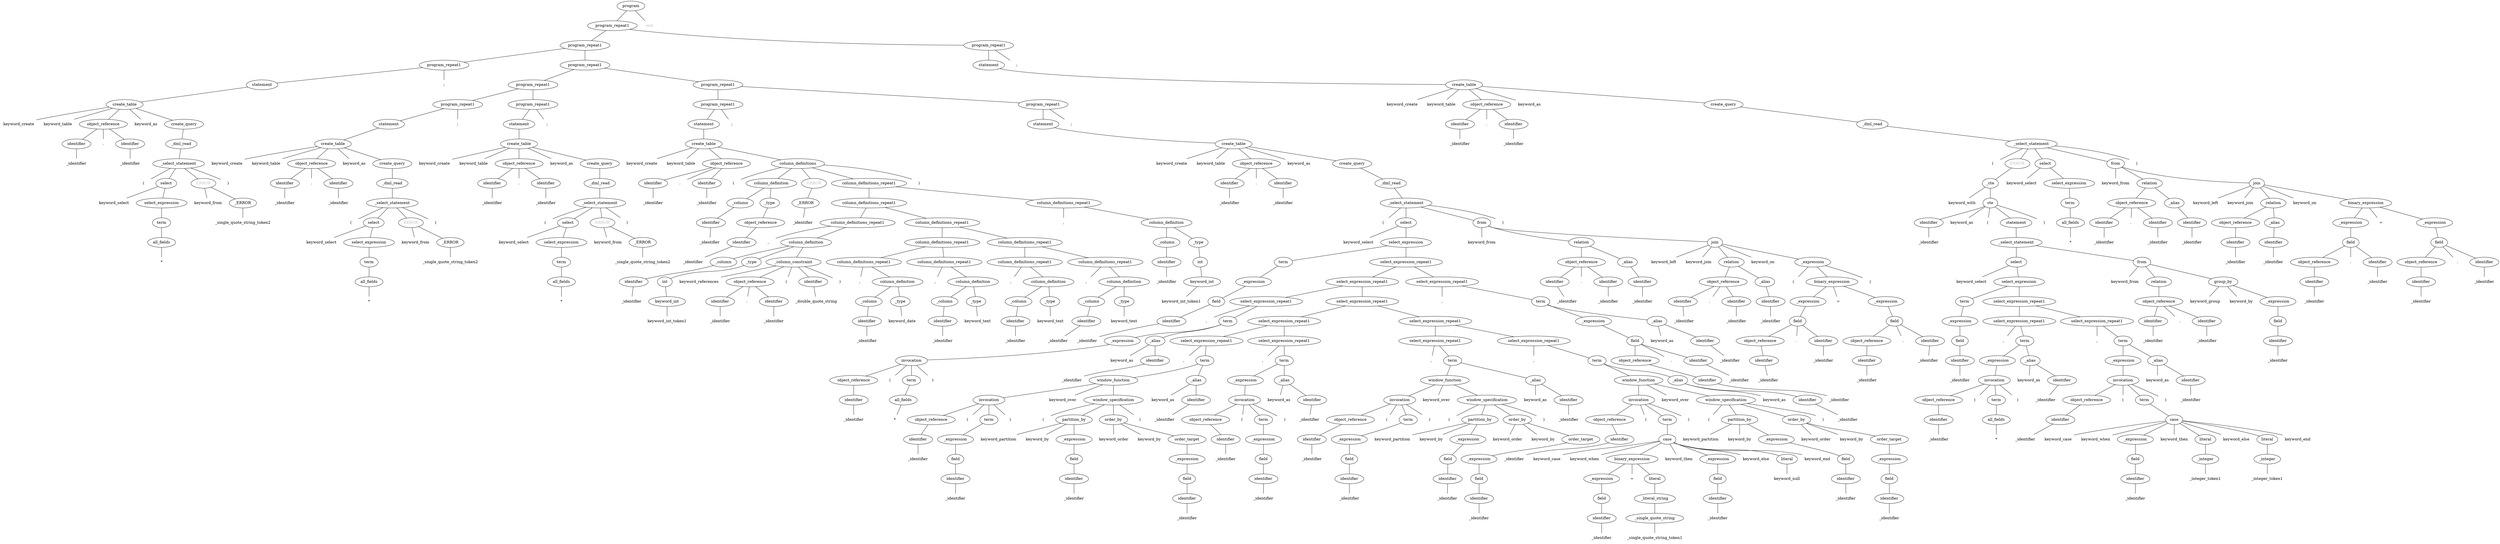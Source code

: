 digraph tree {
edge [arrowhead=none]
tree_0x30480bbe8 [label="program", tooltip="range: 0 - 1256
state: 0
error-cost: 3410
has-changes: 0
depends-on-column: 0
descendant-count: 400
repeat-depth: 0
lookahead-bytes: 1"]
tree_0x600001fdd320 [label="program_repeat1", tooltip="range: 0 - 1255
state: 1
error-cost: 3410
has-changes: 0
depends-on-column: 0
descendant-count: 400
repeat-depth: 4
lookahead-bytes: 1"]
tree_0x600001fdd260 [label="program_repeat1", tooltip="range: 0 - 934
state: 65535
error-cost: 2369
has-changes: 0
depends-on-column: 0
descendant-count: 295
repeat-depth: 3
lookahead-bytes: 1"]
tree_0x600001fd8d80 [label="program_repeat1", tooltip="range: 0 - 58
state: 1
error-cost: 620
has-changes: 0
depends-on-column: 0
descendant-count: 21
repeat-depth: 0
lookahead-bytes: 1"]
tree_0x600001fd8900 [label="statement", tooltip="range: 0 - 57
state: 65535
error-cost: 620
has-changes: 0
depends-on-column: 0
descendant-count: 19
repeat-depth: 0
lookahead-bytes: 1"]
tree_0x600001fd8a80 [label="create_table", tooltip="range: 0 - 57
state: 65535
error-cost: 620
has-changes: 0
depends-on-column: 0
descendant-count: 18
repeat-depth: 0
lookahead-bytes: 1"]
tree_0x6000015c4d80 [label="keyword_create", shape=plaintext, tooltip="range: 0 - 6
state: 1
error-cost: 0
has-changes: 0
depends-on-column: 0
descendant-count: 0
repeat-depth: 0
lookahead-bytes: 1"]
tree_0x600001fd8a80 -> tree_0x6000015c4d80 [tooltip=0]
tree_0x6000015c4d88 [label="keyword_table", shape=plaintext, tooltip="range: 6 - 12
state: 6485
error-cost: 0
has-changes: 0
depends-on-column: 0
descendant-count: 0
repeat-depth: 0
lookahead-bytes: 1"]
tree_0x600001fd8a80 -> tree_0x6000015c4d88 [tooltip=1]
tree_0x6000015c4d90 [label="object_reference", tooltip="range: 12 - 22
state: 7961
error-cost: 0
has-changes: 0
depends-on-column: 0
descendant-count: 3
repeat-depth: 0
lookahead-bytes: 1"]
tree_0x6000010c0700 [label="identifier", tooltip="range: 12 - 16
state: 7961
error-cost: 0
has-changes: 0
depends-on-column: 0
descendant-count: 0
repeat-depth: 0
lookahead-bytes: 1"]
tree_0x600001fd8600 [label="_identifier", shape=plaintext, tooltip="range: 12 - 16
state: 7961
error-cost: 0
has-changes: 0
depends-on-column: 0
descendant-count: 0
repeat-depth: 0
lookahead-bytes: 1"]
tree_0x6000010c0700 -> tree_0x600001fd8600 [tooltip=0]
tree_0x6000015c4d90 -> tree_0x6000010c0700 [tooltip=0]
tree_0x6000010c0708 [label=".", shape=plaintext, tooltip="range: 16 - 17
state: 5710
error-cost: 0
has-changes: 0
depends-on-column: 0
descendant-count: 0
repeat-depth: 0
lookahead-bytes: 1"]
tree_0x6000015c4d90 -> tree_0x6000010c0708 [tooltip=1]
tree_0x6000010c0710 [label="identifier", tooltip="range: 17 - 22
state: 9934
error-cost: 0
has-changes: 0
depends-on-column: 0
descendant-count: 0
repeat-depth: 0
lookahead-bytes: 1"]
tree_0x600001fd86c0 [label="_identifier", shape=plaintext, tooltip="range: 17 - 22
state: 9934
error-cost: 0
has-changes: 0
depends-on-column: 0
descendant-count: 0
repeat-depth: 0
lookahead-bytes: 1"]
tree_0x6000010c0710 -> tree_0x600001fd86c0 [tooltip=0]
tree_0x6000015c4d90 -> tree_0x6000010c0710 [tooltip=2]
tree_0x600001fd8a80 -> tree_0x6000015c4d90 [tooltip=2]
tree_0x6000015c4d98 [label="keyword_as", shape=plaintext, tooltip="range: 22 - 25
state: 5710
error-cost: 0
has-changes: 0
depends-on-column: 0
descendant-count: 0
repeat-depth: 0
lookahead-bytes: 1"]
tree_0x600001fd8a80 -> tree_0x6000015c4d98 [tooltip=3]
tree_0x6000015c4da0 [label="create_query", tooltip="range: 25 - 57
state: 65535
error-cost: 620
has-changes: 0
depends-on-column: 0
descendant-count: 10
repeat-depth: 0
lookahead-bytes: 1"]
tree_0x600001fd8a20 [label="_dml_read", tooltip="range: 25 - 57
state: 65535
error-cost: 620
has-changes: 0
depends-on-column: 0
descendant-count: 10
repeat-depth: 0
lookahead-bytes: 1"]
tree_0x600001fd89c0 [label="_select_statement", tooltip="range: 25 - 57
state: 65535
error-cost: 620
has-changes: 0
depends-on-column: 0
descendant-count: 10
repeat-depth: 0
lookahead-bytes: 1"]
tree_0x6000010c0770 [label="(", shape=plaintext, tooltip="range: 25 - 27
state: 7523
error-cost: 0
has-changes: 0
depends-on-column: 0
descendant-count: 0
repeat-depth: 0
lookahead-bytes: 1"]
tree_0x600001fd89c0 -> tree_0x6000010c0770 [tooltip=0]
tree_0x6000010c0778 [label="select", tooltip="range: 27 - 35
state: 7983
error-cost: 0
has-changes: 0
depends-on-column: 0
descendant-count: 5
repeat-depth: 0
lookahead-bytes: 1"]
tree_0x600001fd8840 [label="keyword_select", shape=plaintext, tooltip="range: 27 - 33
state: 7983
error-cost: 0
has-changes: 0
depends-on-column: 0
descendant-count: 0
repeat-depth: 0
lookahead-bytes: 1"]
tree_0x6000010c0778 -> tree_0x600001fd8840 [tooltip=0]
tree_0x600001fd8848 [label="select_expression", tooltip="range: 33 - 35
state: 468
error-cost: 0
has-changes: 0
depends-on-column: 0
descendant-count: 3
repeat-depth: 0
lookahead-bytes: 1"]
tree_0x600001fd87e0 [label="term", tooltip="range: 33 - 35
state: 468
error-cost: 0
has-changes: 0
depends-on-column: 0
descendant-count: 2
repeat-depth: 0
lookahead-bytes: 1"]
tree_0x600001fd8780 [label="all_fields", tooltip="range: 33 - 35
state: 468
error-cost: 0
has-changes: 0
depends-on-column: 0
descendant-count: 1
repeat-depth: 0
lookahead-bytes: 1"]
tree_0x600001fd8720 [label="*", shape=plaintext, tooltip="range: 33 - 35
state: 468
error-cost: 0
has-changes: 0
depends-on-column: 0
descendant-count: 0
repeat-depth: 0
lookahead-bytes: 1"]
tree_0x600001fd8780 -> tree_0x600001fd8720 [tooltip=0]
tree_0x600001fd87e0 -> tree_0x600001fd8780 [tooltip=0]
tree_0x600001fd8848 -> tree_0x600001fd87e0 [tooltip=0]
tree_0x6000010c0778 -> tree_0x600001fd8848 [tooltip=1]
tree_0x600001fd89c0 -> tree_0x6000010c0778 [tooltip=1]
tree_0x6000010c0780 [label="ERROR", fontcolor=gray, tooltip="range: 35 - 56
state: 0
error-cost: 620
has-changes: 0
depends-on-column: 0
descendant-count: 1
repeat-depth: 0
lookahead-bytes: 1"]
tree_0x6000010c0460 [label="keyword_from", shape=plaintext, tooltip="range: 35 - 40
state: 6713
error-cost: 0
has-changes: 0
depends-on-column: 0
descendant-count: 0
repeat-depth: 0
lookahead-bytes: 1"]
tree_0x6000010c0780 -> tree_0x6000010c0460 [tooltip=0]
tree_0x6000010c0468 [label="_ERROR", tooltip="range: 40 - 56
state: 0
error-cost: 515
has-changes: 0
depends-on-column: 0
descendant-count: 0
repeat-depth: 0
lookahead-bytes: 1"]
tree_0x600001fd88a0 [label="_single_quote_string_token2", shape=plaintext, tooltip="range: 40 - 56
state: 7515
error-cost: 0
has-changes: 0
depends-on-column: 0
descendant-count: 0
repeat-depth: 0
lookahead-bytes: 1"]
tree_0x6000010c0468 -> tree_0x600001fd88a0 [tooltip=0]
tree_0x6000010c0780 -> tree_0x6000010c0468 [tooltip=1]
tree_0x600001fd89c0 -> tree_0x6000010c0780 [tooltip=2]
tree_0x6000010c0788 [label=")", shape=plaintext, tooltip="range: 56 - 57
state: 0
error-cost: 0
has-changes: 0
depends-on-column: 0
descendant-count: 0
repeat-depth: 0
lookahead-bytes: 1"]
tree_0x600001fd89c0 -> tree_0x6000010c0788 [tooltip=3]
tree_0x600001fd8a20 -> tree_0x600001fd89c0 [tooltip=0]
tree_0x6000015c4da0 -> tree_0x600001fd8a20 [tooltip=0]
tree_0x600001fd8a80 -> tree_0x6000015c4da0 [tooltip=4]
tree_0x600001fd8900 -> tree_0x600001fd8a80 [tooltip=0]
tree_0x600001fd8d80 -> tree_0x600001fd8900 [tooltip=0]
tree_0x600001fd8908 [label=";", shape=plaintext, tooltip="range: 57 - 58
state: 7333
error-cost: 0
has-changes: 0
depends-on-column: 0
descendant-count: 0
repeat-depth: 0
lookahead-bytes: 1"]
tree_0x600001fd8d80 -> tree_0x600001fd8908 [tooltip=1]
tree_0x600001fdd260 -> tree_0x600001fd8d80 [tooltip=0]
tree_0x600001fd8d88 [label="program_repeat1", tooltip="range: 58 - 934
state: 65535
error-cost: 1749
has-changes: 0
depends-on-column: 0
descendant-count: 274
repeat-depth: 2
lookahead-bytes: 1"]
tree_0x600001fc1560 [label="program_repeat1", tooltip="range: 58 - 188
state: 65535
error-cost: 1246
has-changes: 0
depends-on-column: 0
descendant-count: 42
repeat-depth: 1
lookahead-bytes: 1"]
tree_0x600001fd9200 [label="program_repeat1", tooltip="range: 58 - 123
state: 103
error-cost: 623
has-changes: 0
depends-on-column: 0
descendant-count: 21
repeat-depth: 0
lookahead-bytes: 1"]
tree_0x600001fd8d20 [label="statement", tooltip="range: 58 - 122
state: 65535
error-cost: 623
has-changes: 0
depends-on-column: 0
descendant-count: 19
repeat-depth: 0
lookahead-bytes: 1"]
tree_0x600001fd8ea0 [label="create_table", tooltip="range: 58 - 122
state: 65535
error-cost: 623
has-changes: 0
depends-on-column: 0
descendant-count: 18
repeat-depth: 0
lookahead-bytes: 1"]
tree_0x6000015c4e00 [label="keyword_create", shape=plaintext, tooltip="range: 58 - 65
state: 6517
error-cost: 0
has-changes: 0
depends-on-column: 0
descendant-count: 0
repeat-depth: 0
lookahead-bytes: 1"]
tree_0x600001fd8ea0 -> tree_0x6000015c4e00 [tooltip=0]
tree_0x6000015c4e08 [label="keyword_table", shape=plaintext, tooltip="range: 65 - 71
state: 6485
error-cost: 0
has-changes: 0
depends-on-column: 0
descendant-count: 0
repeat-depth: 0
lookahead-bytes: 1"]
tree_0x600001fd8ea0 -> tree_0x6000015c4e08 [tooltip=1]
tree_0x6000015c4e10 [label="object_reference", tooltip="range: 71 - 84
state: 7961
error-cost: 0
has-changes: 0
depends-on-column: 0
descendant-count: 3
repeat-depth: 0
lookahead-bytes: 1"]
tree_0x6000010c07e0 [label="identifier", tooltip="range: 71 - 75
state: 7961
error-cost: 0
has-changes: 0
depends-on-column: 0
descendant-count: 0
repeat-depth: 0
lookahead-bytes: 1"]
tree_0x600001fd8960 [label="_identifier", shape=plaintext, tooltip="range: 71 - 75
state: 7961
error-cost: 0
has-changes: 0
depends-on-column: 0
descendant-count: 0
repeat-depth: 0
lookahead-bytes: 1"]
tree_0x6000010c07e0 -> tree_0x600001fd8960 [tooltip=0]
tree_0x6000015c4e10 -> tree_0x6000010c07e0 [tooltip=0]
tree_0x6000010c07e8 [label=".", shape=plaintext, tooltip="range: 75 - 76
state: 5710
error-cost: 0
has-changes: 0
depends-on-column: 0
descendant-count: 0
repeat-depth: 0
lookahead-bytes: 1"]
tree_0x6000015c4e10 -> tree_0x6000010c07e8 [tooltip=1]
tree_0x6000010c07f0 [label="identifier", tooltip="range: 76 - 84
state: 9934
error-cost: 0
has-changes: 0
depends-on-column: 0
descendant-count: 0
repeat-depth: 0
lookahead-bytes: 1"]
tree_0x600001fd8ae0 [label="_identifier", shape=plaintext, tooltip="range: 76 - 84
state: 9934
error-cost: 0
has-changes: 0
depends-on-column: 0
descendant-count: 0
repeat-depth: 0
lookahead-bytes: 1"]
tree_0x6000010c07f0 -> tree_0x600001fd8ae0 [tooltip=0]
tree_0x6000015c4e10 -> tree_0x6000010c07f0 [tooltip=2]
tree_0x600001fd8ea0 -> tree_0x6000015c4e10 [tooltip=2]
tree_0x6000015c4e18 [label="keyword_as", shape=plaintext, tooltip="range: 84 - 87
state: 5710
error-cost: 0
has-changes: 0
depends-on-column: 0
descendant-count: 0
repeat-depth: 0
lookahead-bytes: 1"]
tree_0x600001fd8ea0 -> tree_0x6000015c4e18 [tooltip=3]
tree_0x6000015c4e20 [label="create_query", tooltip="range: 87 - 122
state: 65535
error-cost: 623
has-changes: 0
depends-on-column: 0
descendant-count: 10
repeat-depth: 0
lookahead-bytes: 1"]
tree_0x600001fd8e40 [label="_dml_read", tooltip="range: 87 - 122
state: 65535
error-cost: 623
has-changes: 0
depends-on-column: 0
descendant-count: 10
repeat-depth: 0
lookahead-bytes: 1"]
tree_0x600001fd8de0 [label="_select_statement", tooltip="range: 87 - 122
state: 65535
error-cost: 623
has-changes: 0
depends-on-column: 0
descendant-count: 10
repeat-depth: 0
lookahead-bytes: 1"]
tree_0x6000010c08c0 [label="(", shape=plaintext, tooltip="range: 87 - 89
state: 7523
error-cost: 0
has-changes: 0
depends-on-column: 0
descendant-count: 0
repeat-depth: 0
lookahead-bytes: 1"]
tree_0x600001fd8de0 -> tree_0x6000010c08c0 [tooltip=0]
tree_0x6000010c08c8 [label="select", tooltip="range: 89 - 97
state: 7983
error-cost: 0
has-changes: 0
depends-on-column: 0
descendant-count: 5
repeat-depth: 0
lookahead-bytes: 1"]
tree_0x600001fd8c60 [label="keyword_select", shape=plaintext, tooltip="range: 89 - 95
state: 7983
error-cost: 0
has-changes: 0
depends-on-column: 0
descendant-count: 0
repeat-depth: 0
lookahead-bytes: 1"]
tree_0x6000010c08c8 -> tree_0x600001fd8c60 [tooltip=0]
tree_0x600001fd8c68 [label="select_expression", tooltip="range: 95 - 97
state: 468
error-cost: 0
has-changes: 0
depends-on-column: 0
descendant-count: 3
repeat-depth: 0
lookahead-bytes: 1"]
tree_0x600001fd8c00 [label="term", tooltip="range: 95 - 97
state: 468
error-cost: 0
has-changes: 0
depends-on-column: 0
descendant-count: 2
repeat-depth: 0
lookahead-bytes: 1"]
tree_0x600001fd8ba0 [label="all_fields", tooltip="range: 95 - 97
state: 468
error-cost: 0
has-changes: 0
depends-on-column: 0
descendant-count: 1
repeat-depth: 0
lookahead-bytes: 1"]
tree_0x600001fd8b40 [label="*", shape=plaintext, tooltip="range: 95 - 97
state: 468
error-cost: 0
has-changes: 0
depends-on-column: 0
descendant-count: 0
repeat-depth: 0
lookahead-bytes: 1"]
tree_0x600001fd8ba0 -> tree_0x600001fd8b40 [tooltip=0]
tree_0x600001fd8c00 -> tree_0x600001fd8ba0 [tooltip=0]
tree_0x600001fd8c68 -> tree_0x600001fd8c00 [tooltip=0]
tree_0x6000010c08c8 -> tree_0x600001fd8c68 [tooltip=1]
tree_0x600001fd8de0 -> tree_0x6000010c08c8 [tooltip=1]
tree_0x6000010c08d0 [label="ERROR", fontcolor=gray, tooltip="range: 97 - 121
state: 0
error-cost: 623
has-changes: 0
depends-on-column: 0
descendant-count: 1
repeat-depth: 0
lookahead-bytes: 1"]
tree_0x6000010c0850 [label="keyword_from", shape=plaintext, tooltip="range: 97 - 102
state: 6713
error-cost: 0
has-changes: 0
depends-on-column: 0
descendant-count: 0
repeat-depth: 0
lookahead-bytes: 1"]
tree_0x6000010c08d0 -> tree_0x6000010c0850 [tooltip=0]
tree_0x6000010c0858 [label="_ERROR", tooltip="range: 102 - 121
state: 0
error-cost: 518
has-changes: 0
depends-on-column: 0
descendant-count: 0
repeat-depth: 0
lookahead-bytes: 1"]
tree_0x600001fd8cc0 [label="_single_quote_string_token2", shape=plaintext, tooltip="range: 102 - 121
state: 7515
error-cost: 0
has-changes: 0
depends-on-column: 0
descendant-count: 0
repeat-depth: 0
lookahead-bytes: 1"]
tree_0x6000010c0858 -> tree_0x600001fd8cc0 [tooltip=0]
tree_0x6000010c08d0 -> tree_0x6000010c0858 [tooltip=1]
tree_0x600001fd8de0 -> tree_0x6000010c08d0 [tooltip=2]
tree_0x6000010c08d8 [label=")", shape=plaintext, tooltip="range: 121 - 122
state: 0
error-cost: 0
has-changes: 0
depends-on-column: 0
descendant-count: 0
repeat-depth: 0
lookahead-bytes: 1"]
tree_0x600001fd8de0 -> tree_0x6000010c08d8 [tooltip=3]
tree_0x600001fd8e40 -> tree_0x600001fd8de0 [tooltip=0]
tree_0x6000015c4e20 -> tree_0x600001fd8e40 [tooltip=0]
tree_0x600001fd8ea0 -> tree_0x6000015c4e20 [tooltip=4]
tree_0x600001fd8d20 -> tree_0x600001fd8ea0 [tooltip=0]
tree_0x600001fd9200 -> tree_0x600001fd8d20 [tooltip=0]
tree_0x600001fd8d28 [label=";", shape=plaintext, tooltip="range: 122 - 123
state: 7333
error-cost: 0
has-changes: 0
depends-on-column: 0
descendant-count: 0
repeat-depth: 0
lookahead-bytes: 1"]
tree_0x600001fd9200 -> tree_0x600001fd8d28 [tooltip=1]
tree_0x600001fc1560 -> tree_0x600001fd9200 [tooltip=0]
tree_0x600001fd9208 [label="program_repeat1", tooltip="range: 123 - 188
state: 103
error-cost: 623
has-changes: 0
depends-on-column: 0
descendant-count: 21
repeat-depth: 0
lookahead-bytes: 1"]
tree_0x600001fd91a0 [label="statement", tooltip="range: 123 - 187
state: 65535
error-cost: 623
has-changes: 0
depends-on-column: 0
descendant-count: 19
repeat-depth: 0
lookahead-bytes: 1"]
tree_0x600001fd9320 [label="create_table", tooltip="range: 123 - 187
state: 65535
error-cost: 623
has-changes: 0
depends-on-column: 0
descendant-count: 18
repeat-depth: 0
lookahead-bytes: 1"]
tree_0x6000015c4e80 [label="keyword_create", shape=plaintext, tooltip="range: 123 - 130
state: 6517
error-cost: 0
has-changes: 0
depends-on-column: 0
descendant-count: 0
repeat-depth: 0
lookahead-bytes: 1"]
tree_0x600001fd9320 -> tree_0x6000015c4e80 [tooltip=0]
tree_0x6000015c4e88 [label="keyword_table", shape=plaintext, tooltip="range: 130 - 136
state: 6485
error-cost: 0
has-changes: 0
depends-on-column: 0
descendant-count: 0
repeat-depth: 0
lookahead-bytes: 1"]
tree_0x600001fd9320 -> tree_0x6000015c4e88 [tooltip=1]
tree_0x6000015c4e90 [label="object_reference", tooltip="range: 136 - 149
state: 7961
error-cost: 0
has-changes: 0
depends-on-column: 0
descendant-count: 3
repeat-depth: 0
lookahead-bytes: 1"]
tree_0x6000010c0930 [label="identifier", tooltip="range: 136 - 140
state: 7961
error-cost: 0
has-changes: 0
depends-on-column: 0
descendant-count: 0
repeat-depth: 0
lookahead-bytes: 1"]
tree_0x600001fd8f00 [label="_identifier", shape=plaintext, tooltip="range: 136 - 140
state: 7961
error-cost: 0
has-changes: 0
depends-on-column: 0
descendant-count: 0
repeat-depth: 0
lookahead-bytes: 1"]
tree_0x6000010c0930 -> tree_0x600001fd8f00 [tooltip=0]
tree_0x6000015c4e90 -> tree_0x6000010c0930 [tooltip=0]
tree_0x6000010c0938 [label=".", shape=plaintext, tooltip="range: 140 - 141
state: 5710
error-cost: 0
has-changes: 0
depends-on-column: 0
descendant-count: 0
repeat-depth: 0
lookahead-bytes: 1"]
tree_0x6000015c4e90 -> tree_0x6000010c0938 [tooltip=1]
tree_0x6000010c0940 [label="identifier", tooltip="range: 141 - 149
state: 9934
error-cost: 0
has-changes: 0
depends-on-column: 0
descendant-count: 0
repeat-depth: 0
lookahead-bytes: 1"]
tree_0x600001fd8f60 [label="_identifier", shape=plaintext, tooltip="range: 141 - 149
state: 9934
error-cost: 0
has-changes: 0
depends-on-column: 0
descendant-count: 0
repeat-depth: 0
lookahead-bytes: 1"]
tree_0x6000010c0940 -> tree_0x600001fd8f60 [tooltip=0]
tree_0x6000015c4e90 -> tree_0x6000010c0940 [tooltip=2]
tree_0x600001fd9320 -> tree_0x6000015c4e90 [tooltip=2]
tree_0x6000015c4e98 [label="keyword_as", shape=plaintext, tooltip="range: 149 - 152
state: 5710
error-cost: 0
has-changes: 0
depends-on-column: 0
descendant-count: 0
repeat-depth: 0
lookahead-bytes: 1"]
tree_0x600001fd9320 -> tree_0x6000015c4e98 [tooltip=3]
tree_0x6000015c4ea0 [label="create_query", tooltip="range: 152 - 187
state: 65535
error-cost: 623
has-changes: 0
depends-on-column: 0
descendant-count: 10
repeat-depth: 0
lookahead-bytes: 1"]
tree_0x600001fd92c0 [label="_dml_read", tooltip="range: 152 - 187
state: 65535
error-cost: 623
has-changes: 0
depends-on-column: 0
descendant-count: 10
repeat-depth: 0
lookahead-bytes: 1"]
tree_0x600001fd9260 [label="_select_statement", tooltip="range: 152 - 187
state: 65535
error-cost: 623
has-changes: 0
depends-on-column: 0
descendant-count: 10
repeat-depth: 0
lookahead-bytes: 1"]
tree_0x6000010c0a10 [label="(", shape=plaintext, tooltip="range: 152 - 154
state: 7523
error-cost: 0
has-changes: 0
depends-on-column: 0
descendant-count: 0
repeat-depth: 0
lookahead-bytes: 1"]
tree_0x600001fd9260 -> tree_0x6000010c0a10 [tooltip=0]
tree_0x6000010c0a18 [label="select", tooltip="range: 154 - 162
state: 7983
error-cost: 0
has-changes: 0
depends-on-column: 0
descendant-count: 5
repeat-depth: 0
lookahead-bytes: 1"]
tree_0x600001fd90e0 [label="keyword_select", shape=plaintext, tooltip="range: 154 - 160
state: 7983
error-cost: 0
has-changes: 0
depends-on-column: 0
descendant-count: 0
repeat-depth: 0
lookahead-bytes: 1"]
tree_0x6000010c0a18 -> tree_0x600001fd90e0 [tooltip=0]
tree_0x600001fd90e8 [label="select_expression", tooltip="range: 160 - 162
state: 468
error-cost: 0
has-changes: 0
depends-on-column: 0
descendant-count: 3
repeat-depth: 0
lookahead-bytes: 1"]
tree_0x600001fd9080 [label="term", tooltip="range: 160 - 162
state: 468
error-cost: 0
has-changes: 0
depends-on-column: 0
descendant-count: 2
repeat-depth: 0
lookahead-bytes: 1"]
tree_0x600001fd9020 [label="all_fields", tooltip="range: 160 - 162
state: 468
error-cost: 0
has-changes: 0
depends-on-column: 0
descendant-count: 1
repeat-depth: 0
lookahead-bytes: 1"]
tree_0x600001fd8fc0 [label="*", shape=plaintext, tooltip="range: 160 - 162
state: 468
error-cost: 0
has-changes: 0
depends-on-column: 0
descendant-count: 0
repeat-depth: 0
lookahead-bytes: 1"]
tree_0x600001fd9020 -> tree_0x600001fd8fc0 [tooltip=0]
tree_0x600001fd9080 -> tree_0x600001fd9020 [tooltip=0]
tree_0x600001fd90e8 -> tree_0x600001fd9080 [tooltip=0]
tree_0x6000010c0a18 -> tree_0x600001fd90e8 [tooltip=1]
tree_0x600001fd9260 -> tree_0x6000010c0a18 [tooltip=1]
tree_0x6000010c0a20 [label="ERROR", fontcolor=gray, tooltip="range: 162 - 186
state: 0
error-cost: 623
has-changes: 0
depends-on-column: 0
descendant-count: 1
repeat-depth: 0
lookahead-bytes: 1"]
tree_0x6000010c09a0 [label="keyword_from", shape=plaintext, tooltip="range: 162 - 167
state: 6713
error-cost: 0
has-changes: 0
depends-on-column: 0
descendant-count: 0
repeat-depth: 0
lookahead-bytes: 1"]
tree_0x6000010c0a20 -> tree_0x6000010c09a0 [tooltip=0]
tree_0x6000010c09a8 [label="_ERROR", tooltip="range: 167 - 186
state: 0
error-cost: 518
has-changes: 0
depends-on-column: 0
descendant-count: 0
repeat-depth: 0
lookahead-bytes: 1"]
tree_0x600001fd9140 [label="_single_quote_string_token2", shape=plaintext, tooltip="range: 167 - 186
state: 7515
error-cost: 0
has-changes: 0
depends-on-column: 0
descendant-count: 0
repeat-depth: 0
lookahead-bytes: 1"]
tree_0x6000010c09a8 -> tree_0x600001fd9140 [tooltip=0]
tree_0x6000010c0a20 -> tree_0x6000010c09a8 [tooltip=1]
tree_0x600001fd9260 -> tree_0x6000010c0a20 [tooltip=2]
tree_0x6000010c0a28 [label=")", shape=plaintext, tooltip="range: 186 - 187
state: 0
error-cost: 0
has-changes: 0
depends-on-column: 0
descendant-count: 0
repeat-depth: 0
lookahead-bytes: 1"]
tree_0x600001fd9260 -> tree_0x6000010c0a28 [tooltip=3]
tree_0x600001fd92c0 -> tree_0x600001fd9260 [tooltip=0]
tree_0x6000015c4ea0 -> tree_0x600001fd92c0 [tooltip=0]
tree_0x600001fd9320 -> tree_0x6000015c4ea0 [tooltip=4]
tree_0x600001fd91a0 -> tree_0x600001fd9320 [tooltip=0]
tree_0x600001fd9208 -> tree_0x600001fd91a0 [tooltip=0]
tree_0x600001fd91a8 [label=";", shape=plaintext, tooltip="range: 187 - 188
state: 7333
error-cost: 0
has-changes: 0
depends-on-column: 0
descendant-count: 0
repeat-depth: 0
lookahead-bytes: 1"]
tree_0x600001fd9208 -> tree_0x600001fd91a8 [tooltip=1]
tree_0x600001fc1560 -> tree_0x600001fd9208 [tooltip=1]
tree_0x600001fd8d88 -> tree_0x600001fc1560 [tooltip=0]
tree_0x600001fc1568 [label="program_repeat1", tooltip="range: 188 - 934
state: 65535
error-cost: 503
has-changes: 0
depends-on-column: 0
descendant-count: 232
repeat-depth: 1
lookahead-bytes: 1"]
tree_0x600001fd7f00 [label="program_repeat1", tooltip="range: 188 - 385
state: 103
error-cost: 503
has-changes: 0
depends-on-column: 0
descendant-count: 51
repeat-depth: 0
lookahead-bytes: 1"]
tree_0x600001fc1500 [label="statement", tooltip="range: 188 - 384
state: 103
error-cost: 503
has-changes: 0
depends-on-column: 0
descendant-count: 49
repeat-depth: 0
lookahead-bytes: 1"]
tree_0x600001fc14a0 [label="create_table", tooltip="range: 188 - 384
state: 103
error-cost: 503
has-changes: 0
depends-on-column: 0
descendant-count: 48
repeat-depth: 0
lookahead-bytes: 1"]
tree_0x6000010c4070 [label="keyword_create", shape=plaintext, tooltip="range: 188 - 195
state: 6517
error-cost: 0
has-changes: 0
depends-on-column: 0
descendant-count: 0
repeat-depth: 0
lookahead-bytes: 1"]
tree_0x600001fc14a0 -> tree_0x6000010c4070 [tooltip=0]
tree_0x6000010c4078 [label="keyword_table", shape=plaintext, tooltip="range: 195 - 201
state: 6485
error-cost: 0
has-changes: 0
depends-on-column: 0
descendant-count: 0
repeat-depth: 0
lookahead-bytes: 1"]
tree_0x600001fc14a0 -> tree_0x6000010c4078 [tooltip=1]
tree_0x6000010c4080 [label="object_reference", tooltip="range: 201 - 214
state: 7961
error-cost: 0
has-changes: 0
depends-on-column: 0
descendant-count: 3
repeat-depth: 0
lookahead-bytes: 1"]
tree_0x6000010c0a80 [label="identifier", tooltip="range: 201 - 205
state: 7961
error-cost: 0
has-changes: 0
depends-on-column: 0
descendant-count: 0
repeat-depth: 0
lookahead-bytes: 1"]
tree_0x600001fd9380 [label="_identifier", shape=plaintext, tooltip="range: 201 - 205
state: 7961
error-cost: 0
has-changes: 0
depends-on-column: 0
descendant-count: 0
repeat-depth: 0
lookahead-bytes: 1"]
tree_0x6000010c0a80 -> tree_0x600001fd9380 [tooltip=0]
tree_0x6000010c4080 -> tree_0x6000010c0a80 [tooltip=0]
tree_0x6000010c0a88 [label=".", shape=plaintext, tooltip="range: 205 - 206
state: 5710
error-cost: 0
has-changes: 0
depends-on-column: 0
descendant-count: 0
repeat-depth: 0
lookahead-bytes: 1"]
tree_0x6000010c4080 -> tree_0x6000010c0a88 [tooltip=1]
tree_0x6000010c0a90 [label="identifier", tooltip="range: 206 - 214
state: 9934
error-cost: 0
has-changes: 0
depends-on-column: 0
descendant-count: 0
repeat-depth: 0
lookahead-bytes: 1"]
tree_0x600001fd93e0 [label="_identifier", shape=plaintext, tooltip="range: 206 - 214
state: 9934
error-cost: 0
has-changes: 0
depends-on-column: 0
descendant-count: 0
repeat-depth: 0
lookahead-bytes: 1"]
tree_0x6000010c0a90 -> tree_0x600001fd93e0 [tooltip=0]
tree_0x6000010c4080 -> tree_0x6000010c0a90 [tooltip=2]
tree_0x600001fc14a0 -> tree_0x6000010c4080 [tooltip=2]
tree_0x6000010c4088 [label="column_definitions", tooltip="range: 214 - 384
state: 6215
error-cost: 503
has-changes: 0
depends-on-column: 0
descendant-count: 41
repeat-depth: 0
lookahead-bytes: 1"]
tree_0x6000015c0100 [label="(", shape=plaintext, tooltip="range: 214 - 216
state: 5710
error-cost: 0
has-changes: 0
depends-on-column: 0
descendant-count: 0
repeat-depth: 0
lookahead-bytes: 1"]
tree_0x6000010c4088 -> tree_0x6000015c0100 [tooltip=0]
tree_0x6000015c0108 [label="column_definition", tooltip="range: 216 - 236
state: 65535
error-cost: 0
has-changes: 0
depends-on-column: 0
descendant-count: 3
repeat-depth: 0
lookahead-bytes: 1"]
tree_0x600001fc0780 [label="_column", tooltip="range: 216 - 223
state: 7497
error-cost: 0
has-changes: 0
depends-on-column: 0
descendant-count: 1
repeat-depth: 0
lookahead-bytes: 1"]
tree_0x600001fd94a0 [label="identifier", tooltip="range: 216 - 223
state: 7497
error-cost: 0
has-changes: 0
depends-on-column: 0
descendant-count: 0
repeat-depth: 0
lookahead-bytes: 1"]
tree_0x600001fd9440 [label="_identifier", shape=plaintext, tooltip="range: 216 - 223
state: 7497
error-cost: 0
has-changes: 0
depends-on-column: 0
descendant-count: 0
repeat-depth: 0
lookahead-bytes: 1"]
tree_0x600001fd94a0 -> tree_0x600001fd9440 [tooltip=0]
tree_0x600001fc0780 -> tree_0x600001fd94a0 [tooltip=0]
tree_0x6000015c0108 -> tree_0x600001fc0780 [tooltip=0]
tree_0x600001fc0788 [label="_type", tooltip="range: 223 - 236
state: 65535
error-cost: 0
has-changes: 0
depends-on-column: 0
descendant-count: 2
repeat-depth: 0
lookahead-bytes: 1"]
tree_0x600001fc0720 [label="object_reference", tooltip="range: 223 - 236
state: 65535
error-cost: 0
has-changes: 0
depends-on-column: 0
descendant-count: 1
repeat-depth: 0
lookahead-bytes: 1"]
tree_0x600001fc06c0 [label="identifier", tooltip="range: 223 - 236
state: 65535
error-cost: 0
has-changes: 0
depends-on-column: 0
descendant-count: 0
repeat-depth: 0
lookahead-bytes: 1"]
tree_0x600001fd9500 [label="_identifier", shape=plaintext, tooltip="range: 223 - 236
state: 89
error-cost: 0
has-changes: 0
depends-on-column: 0
descendant-count: 0
repeat-depth: 0
lookahead-bytes: 1"]
tree_0x600001fc06c0 -> tree_0x600001fd9500 [tooltip=0]
tree_0x600001fc0720 -> tree_0x600001fc06c0 [tooltip=0]
tree_0x600001fc0788 -> tree_0x600001fc0720 [tooltip=0]
tree_0x6000015c0108 -> tree_0x600001fc0788 [tooltip=1]
tree_0x6000010c4088 -> tree_0x6000015c0108 [tooltip=1]
tree_0x6000015c0110 [label="ERROR", fontcolor=gray, tooltip="range: 236 - 240
state: 0
error-cost: 503
has-changes: 0
depends-on-column: 0
descendant-count: 0
repeat-depth: 0
lookahead-bytes: 1"]
tree_0x600001fc0420 [label="_ERROR", tooltip="range: 236 - 240
state: 0
error-cost: 503
has-changes: 0
depends-on-column: 0
descendant-count: 0
repeat-depth: 0
lookahead-bytes: 1"]
tree_0x600001fc0480 [label="_identifier", shape=plaintext, tooltip="range: 236 - 240
state: 306
error-cost: 0
has-changes: 0
depends-on-column: 0
descendant-count: 0
repeat-depth: 0
lookahead-bytes: 1"]
tree_0x600001fc0420 -> tree_0x600001fc0480 [tooltip=0]
tree_0x6000015c0110 -> tree_0x600001fc0420 [tooltip=0]
tree_0x6000010c4088 -> tree_0x6000015c0110 [tooltip=2]
tree_0x6000015c0118 [label="column_definitions_repeat1", tooltip="range: 240 - 382
state: 9811
error-cost: 0
has-changes: 0
depends-on-column: 0
descendant-count: 34
repeat-depth: 4
lookahead-bytes: 1"]
tree_0x600001fc1440 [label="column_definitions_repeat1", tooltip="range: 240 - 363
state: 65535
error-cost: 0
has-changes: 0
depends-on-column: 0
descendant-count: 29
repeat-depth: 3
lookahead-bytes: 1"]
tree_0x600001fc07e0 [label="column_definitions_repeat1", tooltip="range: 240 - 287
state: 65535
error-cost: 0
has-changes: 0
depends-on-column: 0
descendant-count: 13
repeat-depth: 0
lookahead-bytes: 1"]
tree_0x600001fc0cc0 [label=",", shape=plaintext, tooltip="range: 240 - 241
state: 306
error-cost: 0
has-changes: 0
depends-on-column: 0
descendant-count: 0
repeat-depth: 0
lookahead-bytes: 1"]
tree_0x600001fc07e0 -> tree_0x600001fc0cc0 [tooltip=0]
tree_0x600001fc0cc8 [label="column_definition", tooltip="range: 241 - 287
state: 65535
error-cost: 0
has-changes: 0
depends-on-column: 0
descendant-count: 11
repeat-depth: 0
lookahead-bytes: 1"]
tree_0x6000010c4150 [label="_column", tooltip="range: 241 - 253
state: 65535
error-cost: 0
has-changes: 0
depends-on-column: 0
descendant-count: 1
repeat-depth: 0
lookahead-bytes: 1"]
tree_0x600001fc04e0 [label="identifier", tooltip="range: 241 - 253
state: 65535
error-cost: 0
has-changes: 0
depends-on-column: 0
descendant-count: 0
repeat-depth: 0
lookahead-bytes: 1"]
tree_0x600001fc0540 [label="_identifier", shape=plaintext, tooltip="range: 241 - 253
state: 6646
error-cost: 0
has-changes: 0
depends-on-column: 0
descendant-count: 0
repeat-depth: 0
lookahead-bytes: 1"]
tree_0x600001fc04e0 -> tree_0x600001fc0540 [tooltip=0]
tree_0x6000010c4150 -> tree_0x600001fc04e0 [tooltip=0]
tree_0x600001fc0cc8 -> tree_0x6000010c4150 [tooltip=0]
tree_0x6000010c4158 [label="_type", tooltip="range: 253 - 257
state: 65535
error-cost: 0
has-changes: 0
depends-on-column: 0
descendant-count: 2
repeat-depth: 0
lookahead-bytes: 1"]
tree_0x600001fc0900 [label="int", tooltip="range: 253 - 257
state: 65535
error-cost: 0
has-changes: 0
depends-on-column: 0
descendant-count: 1
repeat-depth: 0
lookahead-bytes: 1"]
tree_0x600001fc08a0 [label="keyword_int", tooltip="range: 253 - 257
state: 65535
error-cost: 0
has-changes: 0
depends-on-column: 0
descendant-count: 0
repeat-depth: 0
lookahead-bytes: 1"]
tree_0x600001fc0840 [label="keyword_int_token1", shape=plaintext, tooltip="range: 253 - 257
state: 89
error-cost: 0
has-changes: 0
depends-on-column: 0
descendant-count: 0
repeat-depth: 0
lookahead-bytes: 1"]
tree_0x600001fc08a0 -> tree_0x600001fc0840 [tooltip=0]
tree_0x600001fc0900 -> tree_0x600001fc08a0 [tooltip=0]
tree_0x6000010c4158 -> tree_0x600001fc0900 [tooltip=0]
tree_0x600001fc0cc8 -> tree_0x6000010c4158 [tooltip=1]
tree_0x6000010c4160 [label="_column_constraint", tooltip="range: 257 - 287
state: 65535
error-cost: 0
has-changes: 0
depends-on-column: 0
descendant-count: 8
repeat-depth: 0
lookahead-bytes: 1"]
tree_0x6000015c0080 [label="keyword_references", shape=plaintext, tooltip="range: 257 - 268
state: 163
error-cost: 0
has-changes: 0
depends-on-column: 0
descendant-count: 0
repeat-depth: 0
lookahead-bytes: 1"]
tree_0x6000010c4160 -> tree_0x6000015c0080 [tooltip=0]
tree_0x6000015c0088 [label="object_reference", tooltip="range: 268 - 281
state: 65535
error-cost: 0
has-changes: 0
depends-on-column: 0
descendant-count: 3
repeat-depth: 0
lookahead-bytes: 1"]
tree_0x6000010c4000 [label="identifier", tooltip="range: 268 - 275
state: 65535
error-cost: 0
has-changes: 0
depends-on-column: 0
descendant-count: 0
repeat-depth: 0
lookahead-bytes: 1"]
tree_0x600001fc0a80 [label="_identifier", shape=plaintext, tooltip="range: 268 - 275
state: 9053
error-cost: 0
has-changes: 0
depends-on-column: 0
descendant-count: 0
repeat-depth: 0
lookahead-bytes: 1"]
tree_0x6000010c4000 -> tree_0x600001fc0a80 [tooltip=0]
tree_0x6000015c0088 -> tree_0x6000010c4000 [tooltip=0]
tree_0x6000010c4008 [label=".", shape=plaintext, tooltip="range: 275 - 276
state: 88
error-cost: 0
has-changes: 0
depends-on-column: 0
descendant-count: 0
repeat-depth: 0
lookahead-bytes: 1"]
tree_0x6000015c0088 -> tree_0x6000010c4008 [tooltip=1]
tree_0x6000010c4010 [label="identifier", tooltip="range: 276 - 281
state: 65535
error-cost: 0
has-changes: 0
depends-on-column: 0
descendant-count: 0
repeat-depth: 0
lookahead-bytes: 1"]
tree_0x600001fc0b40 [label="_identifier", shape=plaintext, tooltip="range: 276 - 281
state: 9377
error-cost: 0
has-changes: 0
depends-on-column: 0
descendant-count: 0
repeat-depth: 0
lookahead-bytes: 1"]
tree_0x6000010c4010 -> tree_0x600001fc0b40 [tooltip=0]
tree_0x6000015c0088 -> tree_0x6000010c4010 [tooltip=2]
tree_0x6000010c4160 -> tree_0x6000015c0088 [tooltip=1]
tree_0x6000015c0090 [label="(", shape=plaintext, tooltip="range: 281 - 282
state: 88
error-cost: 0
has-changes: 0
depends-on-column: 0
descendant-count: 0
repeat-depth: 0
lookahead-bytes: 1"]
tree_0x6000010c4160 -> tree_0x6000015c0090 [tooltip=2]
tree_0x6000015c0098 [label="identifier", tooltip="range: 282 - 286
state: 65535
error-cost: 0
has-changes: 0
depends-on-column: 0
descendant-count: 0
repeat-depth: 0
lookahead-bytes: 1"]
tree_0x600001fc0c00 [label="_double_quote_string", shape=plaintext, tooltip="range: 282 - 286
state: 9808
error-cost: 0
has-changes: 0
depends-on-column: 0
descendant-count: 0
repeat-depth: 0
lookahead-bytes: 1"]
tree_0x6000015c0098 -> tree_0x600001fc0c00 [tooltip=0]
tree_0x6000010c4160 -> tree_0x6000015c0098 [tooltip=3]
tree_0x6000015c00a0 [label=")", shape=plaintext, tooltip="range: 286 - 287
state: 88
error-cost: 0
has-changes: 0
depends-on-column: 0
descendant-count: 0
repeat-depth: 0
lookahead-bytes: 1"]
tree_0x6000010c4160 -> tree_0x6000015c00a0 [tooltip=4]
tree_0x600001fc0cc8 -> tree_0x6000010c4160 [tooltip=2]
tree_0x600001fc07e0 -> tree_0x600001fc0cc8 [tooltip=1]
tree_0x600001fc1440 -> tree_0x600001fc07e0 [tooltip=0]
tree_0x600001fc07e8 [label="column_definitions_repeat1", tooltip="range: 287 - 363
state: 65535
error-cost: 0
has-changes: 0
depends-on-column: 0
descendant-count: 16
repeat-depth: 2
lookahead-bytes: 1"]
tree_0x600001fc0f00 [label="column_definitions_repeat1", tooltip="range: 287 - 323
state: 65535
error-cost: 0
has-changes: 0
depends-on-column: 0
descendant-count: 8
repeat-depth: 1
lookahead-bytes: 1"]
tree_0x600001fc0c60 [label="column_definitions_repeat1", tooltip="range: 287 - 305
state: 9670
error-cost: 0
has-changes: 0
depends-on-column: 0
descendant-count: 4
repeat-depth: 0
lookahead-bytes: 1"]
tree_0x600001fc03c0 [label=",", shape=plaintext, tooltip="range: 287 - 288
state: 6654
error-cost: 0
has-changes: 0
depends-on-column: 0
descendant-count: 0
repeat-depth: 0
lookahead-bytes: 1"]
tree_0x600001fc0c60 -> tree_0x600001fc03c0 [tooltip=0]
tree_0x600001fc03c8 [label="column_definition", tooltip="range: 288 - 305
state: 6646
error-cost: 0
has-changes: 0
depends-on-column: 0
descendant-count: 2
repeat-depth: 0
lookahead-bytes: 1"]
tree_0x600001fc0660 [label="_column", tooltip="range: 288 - 300
state: 6646
error-cost: 0
has-changes: 0
depends-on-column: 0
descendant-count: 1
repeat-depth: 0
lookahead-bytes: 1"]
tree_0x600001fc05a0 [label="identifier", tooltip="range: 288 - 300
state: 6646
error-cost: 0
has-changes: 0
depends-on-column: 0
descendant-count: 0
repeat-depth: 0
lookahead-bytes: 1"]
tree_0x600001fc02a0 [label="_identifier", shape=plaintext, tooltip="range: 288 - 300
state: 6646
error-cost: 0
has-changes: 0
depends-on-column: 0
descendant-count: 0
repeat-depth: 0
lookahead-bytes: 1"]
tree_0x600001fc05a0 -> tree_0x600001fc02a0 [tooltip=0]
tree_0x600001fc0660 -> tree_0x600001fc05a0 [tooltip=0]
tree_0x600001fc03c8 -> tree_0x600001fc0660 [tooltip=0]
tree_0x600001fc0668 [label="_type", tooltip="range: 300 - 305
state: 66
error-cost: 0
has-changes: 0
depends-on-column: 0
descendant-count: 1
repeat-depth: 0
lookahead-bytes: 1"]
tree_0x600001fc0600 [label="keyword_date", shape=plaintext, tooltip="range: 300 - 305
state: 89
error-cost: 0
has-changes: 0
depends-on-column: 0
descendant-count: 0
repeat-depth: 0
lookahead-bytes: 1"]
tree_0x600001fc0668 -> tree_0x600001fc0600 [tooltip=0]
tree_0x600001fc03c8 -> tree_0x600001fc0668 [tooltip=1]
tree_0x600001fc0c60 -> tree_0x600001fc03c8 [tooltip=1]
tree_0x600001fc0f00 -> tree_0x600001fc0c60 [tooltip=0]
tree_0x600001fc0c68 [label="column_definitions_repeat1", tooltip="range: 305 - 323
state: 9670
error-cost: 0
has-changes: 0
depends-on-column: 0
descendant-count: 4
repeat-depth: 0
lookahead-bytes: 1"]
tree_0x600001fc0ba0 [label=",", shape=plaintext, tooltip="range: 305 - 306
state: 159
error-cost: 0
has-changes: 0
depends-on-column: 0
descendant-count: 0
repeat-depth: 0
lookahead-bytes: 1"]
tree_0x600001fc0c68 -> tree_0x600001fc0ba0 [tooltip=0]
tree_0x600001fc0ba8 [label="column_definition", tooltip="range: 306 - 323
state: 6646
error-cost: 0
has-changes: 0
depends-on-column: 0
descendant-count: 2
repeat-depth: 0
lookahead-bytes: 1"]
tree_0x600001fc0ae0 [label="_column", tooltip="range: 306 - 316
state: 6646
error-cost: 0
has-changes: 0
depends-on-column: 0
descendant-count: 1
repeat-depth: 0
lookahead-bytes: 1"]
tree_0x600001fc09c0 [label="identifier", tooltip="range: 306 - 316
state: 6646
error-cost: 0
has-changes: 0
depends-on-column: 0
descendant-count: 0
repeat-depth: 0
lookahead-bytes: 1"]
tree_0x600001fc0960 [label="_identifier", shape=plaintext, tooltip="range: 306 - 316
state: 6646
error-cost: 0
has-changes: 0
depends-on-column: 0
descendant-count: 0
repeat-depth: 0
lookahead-bytes: 1"]
tree_0x600001fc09c0 -> tree_0x600001fc0960 [tooltip=0]
tree_0x600001fc0ae0 -> tree_0x600001fc09c0 [tooltip=0]
tree_0x600001fc0ba8 -> tree_0x600001fc0ae0 [tooltip=0]
tree_0x600001fc0ae8 [label="_type", tooltip="range: 316 - 323
state: 66
error-cost: 0
has-changes: 0
depends-on-column: 0
descendant-count: 1
repeat-depth: 0
lookahead-bytes: 1"]
tree_0x600001fc0a20 [label="keyword_text", shape=plaintext, tooltip="range: 316 - 323
state: 89
error-cost: 0
has-changes: 0
depends-on-column: 0
descendant-count: 0
repeat-depth: 0
lookahead-bytes: 1"]
tree_0x600001fc0ae8 -> tree_0x600001fc0a20 [tooltip=0]
tree_0x600001fc0ba8 -> tree_0x600001fc0ae8 [tooltip=1]
tree_0x600001fc0c68 -> tree_0x600001fc0ba8 [tooltip=1]
tree_0x600001fc0f00 -> tree_0x600001fc0c68 [tooltip=1]
tree_0x600001fc07e8 -> tree_0x600001fc0f00 [tooltip=0]
tree_0x600001fc0f08 [label="column_definitions_repeat1", tooltip="range: 323 - 363
state: 65535
error-cost: 0
has-changes: 0
depends-on-column: 0
descendant-count: 8
repeat-depth: 1
lookahead-bytes: 1"]
tree_0x600001fc1140 [label="column_definitions_repeat1", tooltip="range: 323 - 343
state: 9670
error-cost: 0
has-changes: 0
depends-on-column: 0
descendant-count: 4
repeat-depth: 0
lookahead-bytes: 1"]
tree_0x600001fc0ea0 [label=",", shape=plaintext, tooltip="range: 323 - 324
state: 159
error-cost: 0
has-changes: 0
depends-on-column: 0
descendant-count: 0
repeat-depth: 0
lookahead-bytes: 1"]
tree_0x600001fc1140 -> tree_0x600001fc0ea0 [tooltip=0]
tree_0x600001fc0ea8 [label="column_definition", tooltip="range: 324 - 343
state: 6646
error-cost: 0
has-changes: 0
depends-on-column: 0
descendant-count: 2
repeat-depth: 0
lookahead-bytes: 1"]
tree_0x600001fc0e40 [label="_column", tooltip="range: 324 - 338
state: 6646
error-cost: 0
has-changes: 0
depends-on-column: 0
descendant-count: 1
repeat-depth: 0
lookahead-bytes: 1"]
tree_0x600001fc0d80 [label="identifier", tooltip="range: 324 - 338
state: 6646
error-cost: 0
has-changes: 0
depends-on-column: 0
descendant-count: 0
repeat-depth: 0
lookahead-bytes: 1"]
tree_0x600001fc0d20 [label="_identifier", shape=plaintext, tooltip="range: 324 - 338
state: 6646
error-cost: 0
has-changes: 0
depends-on-column: 0
descendant-count: 0
repeat-depth: 0
lookahead-bytes: 1"]
tree_0x600001fc0d80 -> tree_0x600001fc0d20 [tooltip=0]
tree_0x600001fc0e40 -> tree_0x600001fc0d80 [tooltip=0]
tree_0x600001fc0ea8 -> tree_0x600001fc0e40 [tooltip=0]
tree_0x600001fc0e48 [label="_type", tooltip="range: 338 - 343
state: 66
error-cost: 0
has-changes: 0
depends-on-column: 0
descendant-count: 1
repeat-depth: 0
lookahead-bytes: 1"]
tree_0x600001fc0de0 [label="keyword_text", shape=plaintext, tooltip="range: 338 - 343
state: 89
error-cost: 0
has-changes: 0
depends-on-column: 0
descendant-count: 0
repeat-depth: 0
lookahead-bytes: 1"]
tree_0x600001fc0e48 -> tree_0x600001fc0de0 [tooltip=0]
tree_0x600001fc0ea8 -> tree_0x600001fc0e48 [tooltip=1]
tree_0x600001fc1140 -> tree_0x600001fc0ea8 [tooltip=1]
tree_0x600001fc0f08 -> tree_0x600001fc1140 [tooltip=0]
tree_0x600001fc1148 [label="column_definitions_repeat1", tooltip="range: 343 - 363
state: 9670
error-cost: 0
has-changes: 0
depends-on-column: 0
descendant-count: 4
repeat-depth: 0
lookahead-bytes: 1"]
tree_0x600001fc10e0 [label=",", shape=plaintext, tooltip="range: 343 - 344
state: 159
error-cost: 0
has-changes: 0
depends-on-column: 0
descendant-count: 0
repeat-depth: 0
lookahead-bytes: 1"]
tree_0x600001fc1148 -> tree_0x600001fc10e0 [tooltip=0]
tree_0x600001fc10e8 [label="column_definition", tooltip="range: 344 - 363
state: 6646
error-cost: 0
has-changes: 0
depends-on-column: 0
descendant-count: 2
repeat-depth: 0
lookahead-bytes: 1"]
tree_0x600001fc1080 [label="_column", tooltip="range: 344 - 358
state: 6646
error-cost: 0
has-changes: 0
depends-on-column: 0
descendant-count: 1
repeat-depth: 0
lookahead-bytes: 1"]
tree_0x600001fc0fc0 [label="identifier", tooltip="range: 344 - 358
state: 6646
error-cost: 0
has-changes: 0
depends-on-column: 0
descendant-count: 0
repeat-depth: 0
lookahead-bytes: 1"]
tree_0x600001fc0f60 [label="_identifier", shape=plaintext, tooltip="range: 344 - 358
state: 6646
error-cost: 0
has-changes: 0
depends-on-column: 0
descendant-count: 0
repeat-depth: 0
lookahead-bytes: 1"]
tree_0x600001fc0fc0 -> tree_0x600001fc0f60 [tooltip=0]
tree_0x600001fc1080 -> tree_0x600001fc0fc0 [tooltip=0]
tree_0x600001fc10e8 -> tree_0x600001fc1080 [tooltip=0]
tree_0x600001fc1088 [label="_type", tooltip="range: 358 - 363
state: 66
error-cost: 0
has-changes: 0
depends-on-column: 0
descendant-count: 1
repeat-depth: 0
lookahead-bytes: 1"]
tree_0x600001fc1020 [label="keyword_text", shape=plaintext, tooltip="range: 358 - 363
state: 89
error-cost: 0
has-changes: 0
depends-on-column: 0
descendant-count: 0
repeat-depth: 0
lookahead-bytes: 1"]
tree_0x600001fc1088 -> tree_0x600001fc1020 [tooltip=0]
tree_0x600001fc10e8 -> tree_0x600001fc1088 [tooltip=1]
tree_0x600001fc1148 -> tree_0x600001fc10e8 [tooltip=1]
tree_0x600001fc0f08 -> tree_0x600001fc1148 [tooltip=1]
tree_0x600001fc07e8 -> tree_0x600001fc0f08 [tooltip=1]
tree_0x600001fc1440 -> tree_0x600001fc07e8 [tooltip=1]
tree_0x6000015c0118 -> tree_0x600001fc1440 [tooltip=0]
tree_0x600001fc1448 [label="column_definitions_repeat1", tooltip="range: 363 - 382
state: 9670
error-cost: 0
has-changes: 0
depends-on-column: 0
descendant-count: 5
repeat-depth: 0
lookahead-bytes: 1"]
tree_0x600001fc13e0 [label=",", shape=plaintext, tooltip="range: 363 - 364
state: 159
error-cost: 0
has-changes: 0
depends-on-column: 0
descendant-count: 0
repeat-depth: 0
lookahead-bytes: 1"]
tree_0x600001fc1448 -> tree_0x600001fc13e0 [tooltip=0]
tree_0x600001fc13e8 [label="column_definition", tooltip="range: 364 - 382
state: 6646
error-cost: 0
has-changes: 0
depends-on-column: 0
descendant-count: 3
repeat-depth: 0
lookahead-bytes: 1"]
tree_0x600001fc1380 [label="_column", tooltip="range: 364 - 378
state: 6646
error-cost: 0
has-changes: 0
depends-on-column: 0
descendant-count: 1
repeat-depth: 0
lookahead-bytes: 1"]
tree_0x600001fc1200 [label="identifier", tooltip="range: 364 - 378
state: 6646
error-cost: 0
has-changes: 0
depends-on-column: 0
descendant-count: 0
repeat-depth: 0
lookahead-bytes: 1"]
tree_0x600001fc11a0 [label="_identifier", shape=plaintext, tooltip="range: 364 - 378
state: 6646
error-cost: 0
has-changes: 0
depends-on-column: 0
descendant-count: 0
repeat-depth: 0
lookahead-bytes: 1"]
tree_0x600001fc1200 -> tree_0x600001fc11a0 [tooltip=0]
tree_0x600001fc1380 -> tree_0x600001fc1200 [tooltip=0]
tree_0x600001fc13e8 -> tree_0x600001fc1380 [tooltip=0]
tree_0x600001fc1388 [label="_type", tooltip="range: 378 - 382
state: 66
error-cost: 0
has-changes: 0
depends-on-column: 0
descendant-count: 2
repeat-depth: 0
lookahead-bytes: 1"]
tree_0x600001fc1320 [label="int", tooltip="range: 378 - 382
state: 66
error-cost: 0
has-changes: 0
depends-on-column: 0
descendant-count: 1
repeat-depth: 0
lookahead-bytes: 1"]
tree_0x600001fc12c0 [label="keyword_int", tooltip="range: 378 - 382
state: 66
error-cost: 0
has-changes: 0
depends-on-column: 0
descendant-count: 0
repeat-depth: 0
lookahead-bytes: 1"]
tree_0x600001fc1260 [label="keyword_int_token1", shape=plaintext, tooltip="range: 378 - 382
state: 89
error-cost: 0
has-changes: 0
depends-on-column: 0
descendant-count: 0
repeat-depth: 0
lookahead-bytes: 1"]
tree_0x600001fc12c0 -> tree_0x600001fc1260 [tooltip=0]
tree_0x600001fc1320 -> tree_0x600001fc12c0 [tooltip=0]
tree_0x600001fc1388 -> tree_0x600001fc1320 [tooltip=0]
tree_0x600001fc13e8 -> tree_0x600001fc1388 [tooltip=1]
tree_0x600001fc1448 -> tree_0x600001fc13e8 [tooltip=1]
tree_0x6000015c0118 -> tree_0x600001fc1448 [tooltip=1]
tree_0x6000010c4088 -> tree_0x6000015c0118 [tooltip=3]
tree_0x6000015c0120 [label=")", shape=plaintext, tooltip="range: 382 - 384
state: 163
error-cost: 0
has-changes: 0
depends-on-column: 0
descendant-count: 0
repeat-depth: 0
lookahead-bytes: 1"]
tree_0x6000010c4088 -> tree_0x6000015c0120 [tooltip=4]
tree_0x600001fc14a0 -> tree_0x6000010c4088 [tooltip=3]
tree_0x600001fc1500 -> tree_0x600001fc14a0 [tooltip=0]
tree_0x600001fd7f00 -> tree_0x600001fc1500 [tooltip=0]
tree_0x600001fc1508 [label=";", shape=plaintext, tooltip="range: 384 - 385
state: 6574
error-cost: 0
has-changes: 0
depends-on-column: 0
descendant-count: 0
repeat-depth: 0
lookahead-bytes: 1"]
tree_0x600001fd7f00 -> tree_0x600001fc1508 [tooltip=1]
tree_0x600001fc1568 -> tree_0x600001fd7f00 [tooltip=0]
tree_0x600001fd7f08 [label="program_repeat1", tooltip="range: 385 - 934
state: 103
error-cost: 0
has-changes: 0
depends-on-column: 0
descendant-count: 181
repeat-depth: 0
lookahead-bytes: 1"]
tree_0x600001fd7f60 [label="statement", tooltip="range: 385 - 933
state: 103
error-cost: 0
has-changes: 0
depends-on-column: 0
descendant-count: 179
repeat-depth: 0
lookahead-bytes: 1"]
tree_0x600001fd4480 [label="create_table", tooltip="range: 385 - 933
state: 103
error-cost: 0
has-changes: 0
depends-on-column: 0
descendant-count: 178
repeat-depth: 0
lookahead-bytes: 1"]
tree_0x6000015c4f80 [label="keyword_create", shape=plaintext, tooltip="range: 385 - 393
state: 6517
error-cost: 0
has-changes: 0
depends-on-column: 0
descendant-count: 0
repeat-depth: 0
lookahead-bytes: 1"]
tree_0x600001fd4480 -> tree_0x6000015c4f80 [tooltip=0]
tree_0x6000015c4f88 [label="keyword_table", shape=plaintext, tooltip="range: 393 - 399
state: 6485
error-cost: 0
has-changes: 0
depends-on-column: 0
descendant-count: 0
repeat-depth: 0
lookahead-bytes: 1"]
tree_0x600001fd4480 -> tree_0x6000015c4f88 [tooltip=1]
tree_0x6000015c4f90 [label="object_reference", tooltip="range: 399 - 422
state: 7961
error-cost: 0
has-changes: 0
depends-on-column: 0
descendant-count: 3
repeat-depth: 0
lookahead-bytes: 1"]
tree_0x6000010c40e0 [label="identifier", tooltip="range: 399 - 403
state: 7961
error-cost: 0
has-changes: 0
depends-on-column: 0
descendant-count: 0
repeat-depth: 0
lookahead-bytes: 1"]
tree_0x600001fc15c0 [label="_identifier", shape=plaintext, tooltip="range: 399 - 403
state: 7961
error-cost: 0
has-changes: 0
depends-on-column: 0
descendant-count: 0
repeat-depth: 0
lookahead-bytes: 1"]
tree_0x6000010c40e0 -> tree_0x600001fc15c0 [tooltip=0]
tree_0x6000015c4f90 -> tree_0x6000010c40e0 [tooltip=0]
tree_0x6000010c40e8 [label=".", shape=plaintext, tooltip="range: 403 - 404
state: 5710
error-cost: 0
has-changes: 0
depends-on-column: 0
descendant-count: 0
repeat-depth: 0
lookahead-bytes: 1"]
tree_0x6000015c4f90 -> tree_0x6000010c40e8 [tooltip=1]
tree_0x6000010c40f0 [label="identifier", tooltip="range: 404 - 422
state: 9934
error-cost: 0
has-changes: 0
depends-on-column: 0
descendant-count: 0
repeat-depth: 0
lookahead-bytes: 1"]
tree_0x600001fc1620 [label="_identifier", shape=plaintext, tooltip="range: 404 - 422
state: 9934
error-cost: 0
has-changes: 0
depends-on-column: 0
descendant-count: 0
repeat-depth: 0
lookahead-bytes: 1"]
tree_0x6000010c40f0 -> tree_0x600001fc1620 [tooltip=0]
tree_0x6000015c4f90 -> tree_0x6000010c40f0 [tooltip=2]
tree_0x600001fd4480 -> tree_0x6000015c4f90 [tooltip=2]
tree_0x6000015c4f98 [label="keyword_as", shape=plaintext, tooltip="range: 422 - 425
state: 5710
error-cost: 0
has-changes: 0
depends-on-column: 0
descendant-count: 0
repeat-depth: 0
lookahead-bytes: 1"]
tree_0x600001fd4480 -> tree_0x6000015c4f98 [tooltip=3]
tree_0x6000015c4fa0 [label="create_query", tooltip="range: 425 - 933
state: 7523
error-cost: 0
has-changes: 0
depends-on-column: 0
descendant-count: 170
repeat-depth: 0
lookahead-bytes: 1"]
tree_0x600001fd7c00 [label="_dml_read", tooltip="range: 425 - 933
state: 7523
error-cost: 0
has-changes: 0
depends-on-column: 0
descendant-count: 170
repeat-depth: 0
lookahead-bytes: 1"]
tree_0x600001fd7ba0 [label="_select_statement", tooltip="range: 425 - 933
state: 7523
error-cost: 0
has-changes: 0
depends-on-column: 0
descendant-count: 170
repeat-depth: 0
lookahead-bytes: 1"]
tree_0x6000010c1650 [label="(", shape=plaintext, tooltip="range: 425 - 427
state: 7523
error-cost: 0
has-changes: 0
depends-on-column: 0
descendant-count: 0
repeat-depth: 0
lookahead-bytes: 1"]
tree_0x600001fd7ba0 -> tree_0x6000010c1650 [tooltip=0]
tree_0x6000010c1658 [label="select", tooltip="range: 427 - 855
state: 7983
error-cost: 0
has-changes: 0
depends-on-column: 0
descendant-count: 135
repeat-depth: 0
lookahead-bytes: 1"]
tree_0x600001fdb8a0 [label="keyword_select", shape=plaintext, tooltip="range: 427 - 438
state: 7983
error-cost: 0
has-changes: 0
depends-on-column: 0
descendant-count: 0
repeat-depth: 0
lookahead-bytes: 1"]
tree_0x6000010c1658 -> tree_0x600001fdb8a0 [tooltip=0]
tree_0x600001fdb8a8 [label="select_expression", tooltip="range: 438 - 855
state: 468
error-cost: 0
has-changes: 0
depends-on-column: 0
descendant-count: 133
repeat-depth: 0
lookahead-bytes: 1"]
tree_0x600001fdb840 [label="term", tooltip="range: 438 - 450
state: 468
error-cost: 0
has-changes: 0
depends-on-column: 0
descendant-count: 2
repeat-depth: 0
lookahead-bytes: 1"]
tree_0x600001fd95c0 [label="_expression", tooltip="range: 438 - 450
state: 468
error-cost: 0
has-changes: 0
depends-on-column: 0
descendant-count: 2
repeat-depth: 0
lookahead-bytes: 1"]
tree_0x600001fd9560 [label="field", tooltip="range: 438 - 450
state: 468
error-cost: 0
has-changes: 0
depends-on-column: 0
descendant-count: 1
repeat-depth: 0
lookahead-bytes: 1"]
tree_0x600001fc16e0 [label="identifier", tooltip="range: 438 - 450
state: 468
error-cost: 0
has-changes: 0
depends-on-column: 0
descendant-count: 0
repeat-depth: 0
lookahead-bytes: 1"]
tree_0x600001fc1680 [label="_identifier", shape=plaintext, tooltip="range: 438 - 450
state: 468
error-cost: 0
has-changes: 0
depends-on-column: 0
descendant-count: 0
repeat-depth: 0
lookahead-bytes: 1"]
tree_0x600001fc16e0 -> tree_0x600001fc1680 [tooltip=0]
tree_0x600001fd9560 -> tree_0x600001fc16e0 [tooltip=0]
tree_0x600001fd95c0 -> tree_0x600001fd9560 [tooltip=0]
tree_0x600001fdb840 -> tree_0x600001fd95c0 [tooltip=0]
tree_0x600001fdb8a8 -> tree_0x600001fdb840 [tooltip=0]
tree_0x600001fdb848 [label="select_expression_repeat1", tooltip="range: 450 - 855
state: 7217
error-cost: 0
has-changes: 0
depends-on-column: 0
descendant-count: 130
repeat-depth: 4
lookahead-bytes: 1"]
tree_0x600001fdb7e0 [label="select_expression_repeat1", tooltip="range: 450 - 825
state: 65535
error-cost: 0
has-changes: 0
depends-on-column: 0
descendant-count: 121
repeat-depth: 3
lookahead-bytes: 1"]
tree_0x600001fd9fe0 [label="select_expression_repeat1", tooltip="range: 450 - 479
state: 7217
error-cost: 0
has-changes: 0
depends-on-column: 0
descendant-count: 12
repeat-depth: 0
lookahead-bytes: 1"]
tree_0x600001fd9920 [label=",", shape=plaintext, tooltip="range: 450 - 451
state: 88
error-cost: 0
has-changes: 0
depends-on-column: 0
descendant-count: 0
repeat-depth: 0
lookahead-bytes: 1"]
tree_0x600001fd9fe0 -> tree_0x600001fd9920 [tooltip=0]
tree_0x600001fd9928 [label="term", tooltip="range: 451 - 479
state: 697
error-cost: 0
has-changes: 0
depends-on-column: 0
descendant-count: 10
repeat-depth: 0
lookahead-bytes: 1"]
tree_0x600001fd98c0 [label="_expression", tooltip="range: 451 - 464
state: 697
error-cost: 0
has-changes: 0
depends-on-column: 0
descendant-count: 8
repeat-depth: 0
lookahead-bytes: 1"]
tree_0x600001fd97a0 [label="invocation", tooltip="range: 451 - 464
state: 697
error-cost: 0
has-changes: 0
depends-on-column: 0
descendant-count: 7
repeat-depth: 0
lookahead-bytes: 1"]
tree_0x6000010c0af0 [label="object_reference", tooltip="range: 451 - 461
state: 697
error-cost: 0
has-changes: 0
depends-on-column: 0
descendant-count: 1
repeat-depth: 0
lookahead-bytes: 1"]
tree_0x600001fd9680 [label="identifier", tooltip="range: 451 - 461
state: 697
error-cost: 0
has-changes: 0
depends-on-column: 0
descendant-count: 0
repeat-depth: 0
lookahead-bytes: 1"]
tree_0x600001fd9620 [label="_identifier", shape=plaintext, tooltip="range: 451 - 461
state: 697
error-cost: 0
has-changes: 0
depends-on-column: 0
descendant-count: 0
repeat-depth: 0
lookahead-bytes: 1"]
tree_0x600001fd9680 -> tree_0x600001fd9620 [tooltip=0]
tree_0x6000010c0af0 -> tree_0x600001fd9680 [tooltip=0]
tree_0x600001fd97a0 -> tree_0x6000010c0af0 [tooltip=0]
tree_0x6000010c0af8 [label="(", shape=plaintext, tooltip="range: 461 - 462
state: 88
error-cost: 0
has-changes: 0
depends-on-column: 0
descendant-count: 0
repeat-depth: 0
lookahead-bytes: 1"]
tree_0x600001fd97a0 -> tree_0x6000010c0af8 [tooltip=1]
tree_0x6000010c0b00 [label="term", tooltip="range: 462 - 463
state: 453
error-cost: 0
has-changes: 0
depends-on-column: 0
descendant-count: 2
repeat-depth: 0
lookahead-bytes: 1"]
tree_0x600001fd9740 [label="all_fields", tooltip="range: 462 - 463
state: 453
error-cost: 0
has-changes: 0
depends-on-column: 0
descendant-count: 1
repeat-depth: 0
lookahead-bytes: 1"]
tree_0x600001fd96e0 [label="*", shape=plaintext, tooltip="range: 462 - 463
state: 453
error-cost: 0
has-changes: 0
depends-on-column: 0
descendant-count: 0
repeat-depth: 0
lookahead-bytes: 1"]
tree_0x600001fd9740 -> tree_0x600001fd96e0 [tooltip=0]
tree_0x6000010c0b00 -> tree_0x600001fd9740 [tooltip=0]
tree_0x600001fd97a0 -> tree_0x6000010c0b00 [tooltip=2]
tree_0x6000010c0b08 [label=")", shape=plaintext, tooltip="range: 463 - 464
state: 6713
error-cost: 0
has-changes: 0
depends-on-column: 0
descendant-count: 0
repeat-depth: 0
lookahead-bytes: 1"]
tree_0x600001fd97a0 -> tree_0x6000010c0b08 [tooltip=3]
tree_0x600001fd98c0 -> tree_0x600001fd97a0 [tooltip=0]
tree_0x600001fd9928 -> tree_0x600001fd98c0 [tooltip=0]
tree_0x600001fd98c8 [label="_alias", tooltip="range: 464 - 479
state: 1319
error-cost: 0
has-changes: 0
depends-on-column: 0
descendant-count: 2
repeat-depth: 0
lookahead-bytes: 1"]
tree_0x600001fd9860 [label="keyword_as", shape=plaintext, tooltip="range: 464 - 467
state: 3003
error-cost: 0
has-changes: 0
depends-on-column: 0
descendant-count: 0
repeat-depth: 0
lookahead-bytes: 1"]
tree_0x600001fd98c8 -> tree_0x600001fd9860 [tooltip=0]
tree_0x600001fd9868 [label="identifier", tooltip="range: 467 - 479
state: 9374
error-cost: 0
has-changes: 0
depends-on-column: 0
descendant-count: 0
repeat-depth: 0
lookahead-bytes: 1"]
tree_0x600001fd9800 [label="_identifier", shape=plaintext, tooltip="range: 467 - 479
state: 9374
error-cost: 0
has-changes: 0
depends-on-column: 0
descendant-count: 0
repeat-depth: 0
lookahead-bytes: 1"]
tree_0x600001fd9868 -> tree_0x600001fd9800 [tooltip=0]
tree_0x600001fd98c8 -> tree_0x600001fd9868 [tooltip=1]
tree_0x600001fd9928 -> tree_0x600001fd98c8 [tooltip=1]
tree_0x600001fd9fe0 -> tree_0x600001fd9928 [tooltip=1]
tree_0x600001fdb7e0 -> tree_0x600001fd9fe0 [tooltip=0]
tree_0x600001fd9fe8 [label="select_expression_repeat1", tooltip="range: 479 - 825
state: 65535
error-cost: 0
has-changes: 0
depends-on-column: 0
descendant-count: 109
repeat-depth: 2
lookahead-bytes: 1"]
tree_0x600001fdab20 [label="select_expression_repeat1", tooltip="range: 479 - 605
state: 65535
error-cost: 0
has-changes: 0
depends-on-column: 0
descendant-count: 40
repeat-depth: 1
lookahead-bytes: 1"]
tree_0x600001fda460 [label="select_expression_repeat1", tooltip="range: 479 - 568
state: 7202
error-cost: 0
has-changes: 0
depends-on-column: 0
descendant-count: 28
repeat-depth: 0
lookahead-bytes: 1"]
tree_0x600001fd9f80 [label=",", shape=plaintext, tooltip="range: 479 - 480
state: 88
error-cost: 0
has-changes: 0
depends-on-column: 0
descendant-count: 0
repeat-depth: 0
lookahead-bytes: 1"]
tree_0x600001fda460 -> tree_0x600001fd9f80 [tooltip=0]
tree_0x600001fd9f88 [label="term", tooltip="range: 480 - 568
state: 697
error-cost: 0
has-changes: 0
depends-on-column: 0
descendant-count: 26
repeat-depth: 0
lookahead-bytes: 1"]
tree_0x600001fd9f20 [label="window_function", tooltip="range: 480 - 552
state: 697
error-cost: 0
has-changes: 0
depends-on-column: 0
descendant-count: 23
repeat-depth: 0
lookahead-bytes: 1"]
tree_0x6000010c0d20 [label="invocation", tooltip="range: 480 - 507
state: 697
error-cost: 0
has-changes: 0
depends-on-column: 0
descendant-count: 7
repeat-depth: 0
lookahead-bytes: 1"]
tree_0x6000010c0b60 [label="object_reference", tooltip="range: 480 - 496
state: 697
error-cost: 0
has-changes: 0
depends-on-column: 0
descendant-count: 1
repeat-depth: 0
lookahead-bytes: 1"]
tree_0x600001fd99e0 [label="identifier", tooltip="range: 480 - 496
state: 697
error-cost: 0
has-changes: 0
depends-on-column: 0
descendant-count: 0
repeat-depth: 0
lookahead-bytes: 1"]
tree_0x600001fd9980 [label="_identifier", shape=plaintext, tooltip="range: 480 - 496
state: 697
error-cost: 0
has-changes: 0
depends-on-column: 0
descendant-count: 0
repeat-depth: 0
lookahead-bytes: 1"]
tree_0x600001fd99e0 -> tree_0x600001fd9980 [tooltip=0]
tree_0x6000010c0b60 -> tree_0x600001fd99e0 [tooltip=0]
tree_0x6000010c0d20 -> tree_0x6000010c0b60 [tooltip=0]
tree_0x6000010c0b68 [label="(", shape=plaintext, tooltip="range: 496 - 497
state: 88
error-cost: 0
has-changes: 0
depends-on-column: 0
descendant-count: 0
repeat-depth: 0
lookahead-bytes: 1"]
tree_0x6000010c0d20 -> tree_0x6000010c0b68 [tooltip=1]
tree_0x6000010c0b70 [label="term", tooltip="range: 497 - 506
state: 453
error-cost: 0
has-changes: 0
depends-on-column: 0
descendant-count: 2
repeat-depth: 0
lookahead-bytes: 1"]
tree_0x600001fd9b60 [label="_expression", tooltip="range: 497 - 506
state: 453
error-cost: 0
has-changes: 0
depends-on-column: 0
descendant-count: 2
repeat-depth: 0
lookahead-bytes: 1"]
tree_0x600001fd9b00 [label="field", tooltip="range: 497 - 506
state: 453
error-cost: 0
has-changes: 0
depends-on-column: 0
descendant-count: 1
repeat-depth: 0
lookahead-bytes: 1"]
tree_0x600001fd9aa0 [label="identifier", tooltip="range: 497 - 506
state: 453
error-cost: 0
has-changes: 0
depends-on-column: 0
descendant-count: 0
repeat-depth: 0
lookahead-bytes: 1"]
tree_0x600001fd9a40 [label="_identifier", shape=plaintext, tooltip="range: 497 - 506
state: 453
error-cost: 0
has-changes: 0
depends-on-column: 0
descendant-count: 0
repeat-depth: 0
lookahead-bytes: 1"]
tree_0x600001fd9aa0 -> tree_0x600001fd9a40 [tooltip=0]
tree_0x600001fd9b00 -> tree_0x600001fd9aa0 [tooltip=0]
tree_0x600001fd9b60 -> tree_0x600001fd9b00 [tooltip=0]
tree_0x6000010c0b70 -> tree_0x600001fd9b60 [tooltip=0]
tree_0x6000010c0d20 -> tree_0x6000010c0b70 [tooltip=2]
tree_0x6000010c0b78 [label=")", shape=plaintext, tooltip="range: 506 - 507
state: 2495
error-cost: 0
has-changes: 0
depends-on-column: 0
descendant-count: 0
repeat-depth: 0
lookahead-bytes: 1"]
tree_0x6000010c0d20 -> tree_0x6000010c0b78 [tooltip=3]
tree_0x600001fd9f20 -> tree_0x6000010c0d20 [tooltip=0]
tree_0x6000010c0d28 [label="keyword_over", shape=plaintext, tooltip="range: 507 - 512
state: 3003
error-cost: 0
has-changes: 0
depends-on-column: 0
descendant-count: 0
repeat-depth: 0
lookahead-bytes: 1"]
tree_0x600001fd9f20 -> tree_0x6000010c0d28 [tooltip=1]
tree_0x6000010c0d30 [label="window_specification", tooltip="range: 512 - 552
state: 8255
error-cost: 0
has-changes: 0
depends-on-column: 0
descendant-count: 13
repeat-depth: 0
lookahead-bytes: 1"]
tree_0x6000010c0cb0 [label="(", shape=plaintext, tooltip="range: 512 - 514
state: 8255
error-cost: 0
has-changes: 0
depends-on-column: 0
descendant-count: 0
repeat-depth: 0
lookahead-bytes: 1"]
tree_0x6000010c0d30 -> tree_0x6000010c0cb0 [tooltip=0]
tree_0x6000010c0cb8 [label="partition_by", tooltip="range: 514 - 534
state: 7647
error-cost: 0
has-changes: 0
depends-on-column: 0
descendant-count: 4
repeat-depth: 0
lookahead-bytes: 1"]
tree_0x6000010c0bd0 [label="keyword_partition", shape=plaintext, tooltip="range: 514 - 523
state: 7647
error-cost: 0
has-changes: 0
depends-on-column: 0
descendant-count: 0
repeat-depth: 0
lookahead-bytes: 1"]
tree_0x6000010c0cb8 -> tree_0x6000010c0bd0 [tooltip=0]
tree_0x6000010c0bd8 [label="keyword_by", shape=plaintext, tooltip="range: 523 - 526
state: 13689
error-cost: 0
has-changes: 0
depends-on-column: 0
descendant-count: 0
repeat-depth: 0
lookahead-bytes: 1"]
tree_0x6000010c0cb8 -> tree_0x6000010c0bd8 [tooltip=1]
tree_0x6000010c0be0 [label="_expression", tooltip="range: 526 - 534
state: 1174
error-cost: 0
has-changes: 0
depends-on-column: 0
descendant-count: 2
repeat-depth: 0
lookahead-bytes: 1"]
tree_0x600001fd9c80 [label="field", tooltip="range: 526 - 534
state: 1174
error-cost: 0
has-changes: 0
depends-on-column: 0
descendant-count: 1
repeat-depth: 0
lookahead-bytes: 1"]
tree_0x600001fd9c20 [label="identifier", tooltip="range: 526 - 534
state: 1174
error-cost: 0
has-changes: 0
depends-on-column: 0
descendant-count: 0
repeat-depth: 0
lookahead-bytes: 1"]
tree_0x600001fd9bc0 [label="_identifier", shape=plaintext, tooltip="range: 526 - 534
state: 1174
error-cost: 0
has-changes: 0
depends-on-column: 0
descendant-count: 0
repeat-depth: 0
lookahead-bytes: 1"]
tree_0x600001fd9c20 -> tree_0x600001fd9bc0 [tooltip=0]
tree_0x600001fd9c80 -> tree_0x600001fd9c20 [tooltip=0]
tree_0x6000010c0be0 -> tree_0x600001fd9c80 [tooltip=0]
tree_0x6000010c0cb8 -> tree_0x6000010c0be0 [tooltip=2]
tree_0x6000010c0d30 -> tree_0x6000010c0cb8 [tooltip=1]
tree_0x6000010c0cc0 [label="order_by", tooltip="range: 534 - 551
state: 8037
error-cost: 0
has-changes: 0
depends-on-column: 0
descendant-count: 5
repeat-depth: 0
lookahead-bytes: 1"]
tree_0x6000010c0c40 [label="keyword_order", shape=plaintext, tooltip="range: 534 - 540
state: 2495
error-cost: 0
has-changes: 0
depends-on-column: 0
descendant-count: 0
repeat-depth: 0
lookahead-bytes: 1"]
tree_0x6000010c0cc0 -> tree_0x6000010c0c40 [tooltip=0]
tree_0x6000010c0c48 [label="keyword_by", shape=plaintext, tooltip="range: 540 - 543
state: 12505
error-cost: 0
has-changes: 0
depends-on-column: 0
descendant-count: 0
repeat-depth: 0
lookahead-bytes: 1"]
tree_0x6000010c0cc0 -> tree_0x6000010c0c48 [tooltip=1]
tree_0x6000010c0c50 [label="order_target", tooltip="range: 543 - 551
state: 878
error-cost: 0
has-changes: 0
depends-on-column: 0
descendant-count: 2
repeat-depth: 0
lookahead-bytes: 1"]
tree_0x600001fd9e00 [label="_expression", tooltip="range: 543 - 551
state: 878
error-cost: 0
has-changes: 0
depends-on-column: 0
descendant-count: 2
repeat-depth: 0
lookahead-bytes: 1"]
tree_0x600001fd9da0 [label="field", tooltip="range: 543 - 551
state: 878
error-cost: 0
has-changes: 0
depends-on-column: 0
descendant-count: 1
repeat-depth: 0
lookahead-bytes: 1"]
tree_0x600001fd9d40 [label="identifier", tooltip="range: 543 - 551
state: 878
error-cost: 0
has-changes: 0
depends-on-column: 0
descendant-count: 0
repeat-depth: 0
lookahead-bytes: 1"]
tree_0x600001fd9ce0 [label="_identifier", shape=plaintext, tooltip="range: 543 - 551
state: 878
error-cost: 0
has-changes: 0
depends-on-column: 0
descendant-count: 0
repeat-depth: 0
lookahead-bytes: 1"]
tree_0x600001fd9d40 -> tree_0x600001fd9ce0 [tooltip=0]
tree_0x600001fd9da0 -> tree_0x600001fd9d40 [tooltip=0]
tree_0x600001fd9e00 -> tree_0x600001fd9da0 [tooltip=0]
tree_0x6000010c0c50 -> tree_0x600001fd9e00 [tooltip=0]
tree_0x6000010c0cc0 -> tree_0x6000010c0c50 [tooltip=2]
tree_0x6000010c0d30 -> tree_0x6000010c0cc0 [tooltip=2]
tree_0x6000010c0cc8 [label=")", shape=plaintext, tooltip="range: 551 - 552
state: 487
error-cost: 0
has-changes: 0
depends-on-column: 0
descendant-count: 0
repeat-depth: 0
lookahead-bytes: 1"]
tree_0x6000010c0d30 -> tree_0x6000010c0cc8 [tooltip=3]
tree_0x600001fd9f20 -> tree_0x6000010c0d30 [tooltip=2]
tree_0x600001fd9f88 -> tree_0x600001fd9f20 [tooltip=0]
tree_0x600001fd9f28 [label="_alias", tooltip="range: 552 - 568
state: 1319
error-cost: 0
has-changes: 0
depends-on-column: 0
descendant-count: 2
repeat-depth: 0
lookahead-bytes: 1"]
tree_0x600001fd9ec0 [label="keyword_as", shape=plaintext, tooltip="range: 552 - 555
state: 4182
error-cost: 0
has-changes: 0
depends-on-column: 0
descendant-count: 0
repeat-depth: 0
lookahead-bytes: 1"]
tree_0x600001fd9f28 -> tree_0x600001fd9ec0 [tooltip=0]
tree_0x600001fd9ec8 [label="identifier", tooltip="range: 555 - 568
state: 9374
error-cost: 0
has-changes: 0
depends-on-column: 0
descendant-count: 0
repeat-depth: 0
lookahead-bytes: 1"]
tree_0x600001fd9e60 [label="_identifier", shape=plaintext, tooltip="range: 555 - 568
state: 9374
error-cost: 0
has-changes: 0
depends-on-column: 0
descendant-count: 0
repeat-depth: 0
lookahead-bytes: 1"]
tree_0x600001fd9ec8 -> tree_0x600001fd9e60 [tooltip=0]
tree_0x600001fd9f28 -> tree_0x600001fd9ec8 [tooltip=1]
tree_0x600001fd9f88 -> tree_0x600001fd9f28 [tooltip=1]
tree_0x600001fda460 -> tree_0x600001fd9f88 [tooltip=1]
tree_0x600001fdab20 -> tree_0x600001fda460 [tooltip=0]
tree_0x600001fda468 [label="select_expression_repeat1", tooltip="range: 568 - 605
state: 7202
error-cost: 0
has-changes: 0
depends-on-column: 0
descendant-count: 12
repeat-depth: 0
lookahead-bytes: 1"]
tree_0x600001fda400 [label=",", shape=plaintext, tooltip="range: 568 - 569
state: 88
error-cost: 0
has-changes: 0
depends-on-column: 0
descendant-count: 0
repeat-depth: 0
lookahead-bytes: 1"]
tree_0x600001fda468 -> tree_0x600001fda400 [tooltip=0]
tree_0x600001fda408 [label="term", tooltip="range: 569 - 605
state: 697
error-cost: 0
has-changes: 0
depends-on-column: 0
descendant-count: 10
repeat-depth: 0
lookahead-bytes: 1"]
tree_0x600001fda3a0 [label="_expression", tooltip="range: 569 - 586
state: 697
error-cost: 0
has-changes: 0
depends-on-column: 0
descendant-count: 8
repeat-depth: 0
lookahead-bytes: 1"]
tree_0x600001fda280 [label="invocation", tooltip="range: 569 - 586
state: 697
error-cost: 0
has-changes: 0
depends-on-column: 0
descendant-count: 7
repeat-depth: 0
lookahead-bytes: 1"]
tree_0x6000010c0d90 [label="object_reference", tooltip="range: 569 - 577
state: 697
error-cost: 0
has-changes: 0
depends-on-column: 0
descendant-count: 1
repeat-depth: 0
lookahead-bytes: 1"]
tree_0x600001fda0a0 [label="identifier", tooltip="range: 569 - 577
state: 697
error-cost: 0
has-changes: 0
depends-on-column: 0
descendant-count: 0
repeat-depth: 0
lookahead-bytes: 1"]
tree_0x600001fda040 [label="_identifier", shape=plaintext, tooltip="range: 569 - 577
state: 697
error-cost: 0
has-changes: 0
depends-on-column: 0
descendant-count: 0
repeat-depth: 0
lookahead-bytes: 1"]
tree_0x600001fda0a0 -> tree_0x600001fda040 [tooltip=0]
tree_0x6000010c0d90 -> tree_0x600001fda0a0 [tooltip=0]
tree_0x600001fda280 -> tree_0x6000010c0d90 [tooltip=0]
tree_0x6000010c0d98 [label="(", shape=plaintext, tooltip="range: 577 - 578
state: 88
error-cost: 0
has-changes: 0
depends-on-column: 0
descendant-count: 0
repeat-depth: 0
lookahead-bytes: 1"]
tree_0x600001fda280 -> tree_0x6000010c0d98 [tooltip=1]
tree_0x6000010c0da0 [label="term", tooltip="range: 578 - 585
state: 453
error-cost: 0
has-changes: 0
depends-on-column: 0
descendant-count: 2
repeat-depth: 0
lookahead-bytes: 1"]
tree_0x600001fda220 [label="_expression", tooltip="range: 578 - 585
state: 453
error-cost: 0
has-changes: 0
depends-on-column: 0
descendant-count: 2
repeat-depth: 0
lookahead-bytes: 1"]
tree_0x600001fda1c0 [label="field", tooltip="range: 578 - 585
state: 453
error-cost: 0
has-changes: 0
depends-on-column: 0
descendant-count: 1
repeat-depth: 0
lookahead-bytes: 1"]
tree_0x600001fda160 [label="identifier", tooltip="range: 578 - 585
state: 453
error-cost: 0
has-changes: 0
depends-on-column: 0
descendant-count: 0
repeat-depth: 0
lookahead-bytes: 1"]
tree_0x600001fda100 [label="_identifier", shape=plaintext, tooltip="range: 578 - 585
state: 453
error-cost: 0
has-changes: 0
depends-on-column: 0
descendant-count: 0
repeat-depth: 0
lookahead-bytes: 1"]
tree_0x600001fda160 -> tree_0x600001fda100 [tooltip=0]
tree_0x600001fda1c0 -> tree_0x600001fda160 [tooltip=0]
tree_0x600001fda220 -> tree_0x600001fda1c0 [tooltip=0]
tree_0x6000010c0da0 -> tree_0x600001fda220 [tooltip=0]
tree_0x600001fda280 -> tree_0x6000010c0da0 [tooltip=2]
tree_0x6000010c0da8 [label=")", shape=plaintext, tooltip="range: 585 - 586
state: 2495
error-cost: 0
has-changes: 0
depends-on-column: 0
descendant-count: 0
repeat-depth: 0
lookahead-bytes: 1"]
tree_0x600001fda280 -> tree_0x6000010c0da8 [tooltip=3]
tree_0x600001fda3a0 -> tree_0x600001fda280 [tooltip=0]
tree_0x600001fda408 -> tree_0x600001fda3a0 [tooltip=0]
tree_0x600001fda3a8 [label="_alias", tooltip="range: 586 - 605
state: 1319
error-cost: 0
has-changes: 0
depends-on-column: 0
descendant-count: 2
repeat-depth: 0
lookahead-bytes: 1"]
tree_0x600001fda340 [label="keyword_as", shape=plaintext, tooltip="range: 586 - 589
state: 3003
error-cost: 0
has-changes: 0
depends-on-column: 0
descendant-count: 0
repeat-depth: 0
lookahead-bytes: 1"]
tree_0x600001fda3a8 -> tree_0x600001fda340 [tooltip=0]
tree_0x600001fda348 [label="identifier", tooltip="range: 589 - 605
state: 9374
error-cost: 0
has-changes: 0
depends-on-column: 0
descendant-count: 0
repeat-depth: 0
lookahead-bytes: 1"]
tree_0x600001fda2e0 [label="_identifier", shape=plaintext, tooltip="range: 589 - 605
state: 9374
error-cost: 0
has-changes: 0
depends-on-column: 0
descendant-count: 0
repeat-depth: 0
lookahead-bytes: 1"]
tree_0x600001fda348 -> tree_0x600001fda2e0 [tooltip=0]
tree_0x600001fda3a8 -> tree_0x600001fda348 [tooltip=1]
tree_0x600001fda408 -> tree_0x600001fda3a8 [tooltip=1]
tree_0x600001fda468 -> tree_0x600001fda408 [tooltip=1]
tree_0x600001fdab20 -> tree_0x600001fda468 [tooltip=1]
tree_0x600001fd9fe8 -> tree_0x600001fdab20 [tooltip=0]
tree_0x600001fdab28 [label="select_expression_repeat1", tooltip="range: 605 - 825
state: 65535
error-cost: 0
has-changes: 0
depends-on-column: 0
descendant-count: 69
repeat-depth: 1
lookahead-bytes: 1"]
tree_0x600001fdb480 [label="select_expression_repeat1", tooltip="range: 605 - 692
state: 7202
error-cost: 0
has-changes: 0
depends-on-column: 0
descendant-count: 28
repeat-depth: 0
lookahead-bytes: 1"]
tree_0x600001fdaac0 [label=",", shape=plaintext, tooltip="range: 605 - 606
state: 88
error-cost: 0
has-changes: 0
depends-on-column: 0
descendant-count: 0
repeat-depth: 0
lookahead-bytes: 1"]
tree_0x600001fdb480 -> tree_0x600001fdaac0 [tooltip=0]
tree_0x600001fdaac8 [label="term", tooltip="range: 606 - 692
state: 697
error-cost: 0
has-changes: 0
depends-on-column: 0
descendant-count: 26
repeat-depth: 0
lookahead-bytes: 1"]
tree_0x600001fdaa60 [label="window_function", tooltip="range: 606 - 677
state: 697
error-cost: 0
has-changes: 0
depends-on-column: 0
descendant-count: 23
repeat-depth: 0
lookahead-bytes: 1"]
tree_0x6000010c0fc0 [label="invocation", tooltip="range: 606 - 632
state: 697
error-cost: 0
has-changes: 0
depends-on-column: 0
descendant-count: 7
repeat-depth: 0
lookahead-bytes: 1"]
tree_0x6000010c0e00 [label="object_reference", tooltip="range: 606 - 621
state: 697
error-cost: 0
has-changes: 0
depends-on-column: 0
descendant-count: 1
repeat-depth: 0
lookahead-bytes: 1"]
tree_0x600001fda520 [label="identifier", tooltip="range: 606 - 621
state: 697
error-cost: 0
has-changes: 0
depends-on-column: 0
descendant-count: 0
repeat-depth: 0
lookahead-bytes: 1"]
tree_0x600001fda4c0 [label="_identifier", shape=plaintext, tooltip="range: 606 - 621
state: 697
error-cost: 0
has-changes: 0
depends-on-column: 0
descendant-count: 0
repeat-depth: 0
lookahead-bytes: 1"]
tree_0x600001fda520 -> tree_0x600001fda4c0 [tooltip=0]
tree_0x6000010c0e00 -> tree_0x600001fda520 [tooltip=0]
tree_0x6000010c0fc0 -> tree_0x6000010c0e00 [tooltip=0]
tree_0x6000010c0e08 [label="(", shape=plaintext, tooltip="range: 621 - 622
state: 88
error-cost: 0
has-changes: 0
depends-on-column: 0
descendant-count: 0
repeat-depth: 0
lookahead-bytes: 1"]
tree_0x6000010c0fc0 -> tree_0x6000010c0e08 [tooltip=1]
tree_0x6000010c0e10 [label="term", tooltip="range: 622 - 631
state: 453
error-cost: 0
has-changes: 0
depends-on-column: 0
descendant-count: 2
repeat-depth: 0
lookahead-bytes: 1"]
tree_0x600001fda6a0 [label="_expression", tooltip="range: 622 - 631
state: 453
error-cost: 0
has-changes: 0
depends-on-column: 0
descendant-count: 2
repeat-depth: 0
lookahead-bytes: 1"]
tree_0x600001fda640 [label="field", tooltip="range: 622 - 631
state: 453
error-cost: 0
has-changes: 0
depends-on-column: 0
descendant-count: 1
repeat-depth: 0
lookahead-bytes: 1"]
tree_0x600001fda5e0 [label="identifier", tooltip="range: 622 - 631
state: 453
error-cost: 0
has-changes: 0
depends-on-column: 0
descendant-count: 0
repeat-depth: 0
lookahead-bytes: 1"]
tree_0x600001fda580 [label="_identifier", shape=plaintext, tooltip="range: 622 - 631
state: 453
error-cost: 0
has-changes: 0
depends-on-column: 0
descendant-count: 0
repeat-depth: 0
lookahead-bytes: 1"]
tree_0x600001fda5e0 -> tree_0x600001fda580 [tooltip=0]
tree_0x600001fda640 -> tree_0x600001fda5e0 [tooltip=0]
tree_0x600001fda6a0 -> tree_0x600001fda640 [tooltip=0]
tree_0x6000010c0e10 -> tree_0x600001fda6a0 [tooltip=0]
tree_0x6000010c0fc0 -> tree_0x6000010c0e10 [tooltip=2]
tree_0x6000010c0e18 [label=")", shape=plaintext, tooltip="range: 631 - 632
state: 2495
error-cost: 0
has-changes: 0
depends-on-column: 0
descendant-count: 0
repeat-depth: 0
lookahead-bytes: 1"]
tree_0x6000010c0fc0 -> tree_0x6000010c0e18 [tooltip=3]
tree_0x600001fdaa60 -> tree_0x6000010c0fc0 [tooltip=0]
tree_0x6000010c0fc8 [label="keyword_over", shape=plaintext, tooltip="range: 632 - 637
state: 3003
error-cost: 0
has-changes: 0
depends-on-column: 0
descendant-count: 0
repeat-depth: 0
lookahead-bytes: 1"]
tree_0x600001fdaa60 -> tree_0x6000010c0fc8 [tooltip=1]
tree_0x6000010c0fd0 [label="window_specification", tooltip="range: 637 - 677
state: 8255
error-cost: 0
has-changes: 0
depends-on-column: 0
descendant-count: 13
repeat-depth: 0
lookahead-bytes: 1"]
tree_0x6000010c0f50 [label="(", shape=plaintext, tooltip="range: 637 - 639
state: 8255
error-cost: 0
has-changes: 0
depends-on-column: 0
descendant-count: 0
repeat-depth: 0
lookahead-bytes: 1"]
tree_0x6000010c0fd0 -> tree_0x6000010c0f50 [tooltip=0]
tree_0x6000010c0f58 [label="partition_by", tooltip="range: 639 - 659
state: 7647
error-cost: 0
has-changes: 0
depends-on-column: 0
descendant-count: 4
repeat-depth: 0
lookahead-bytes: 1"]
tree_0x6000010c0e70 [label="keyword_partition", shape=plaintext, tooltip="range: 639 - 648
state: 7647
error-cost: 0
has-changes: 0
depends-on-column: 0
descendant-count: 0
repeat-depth: 0
lookahead-bytes: 1"]
tree_0x6000010c0f58 -> tree_0x6000010c0e70 [tooltip=0]
tree_0x6000010c0e78 [label="keyword_by", shape=plaintext, tooltip="range: 648 - 651
state: 13689
error-cost: 0
has-changes: 0
depends-on-column: 0
descendant-count: 0
repeat-depth: 0
lookahead-bytes: 1"]
tree_0x6000010c0f58 -> tree_0x6000010c0e78 [tooltip=1]
tree_0x6000010c0e80 [label="_expression", tooltip="range: 651 - 659
state: 1174
error-cost: 0
has-changes: 0
depends-on-column: 0
descendant-count: 2
repeat-depth: 0
lookahead-bytes: 1"]
tree_0x600001fda7c0 [label="field", tooltip="range: 651 - 659
state: 1174
error-cost: 0
has-changes: 0
depends-on-column: 0
descendant-count: 1
repeat-depth: 0
lookahead-bytes: 1"]
tree_0x600001fda760 [label="identifier", tooltip="range: 651 - 659
state: 1174
error-cost: 0
has-changes: 0
depends-on-column: 0
descendant-count: 0
repeat-depth: 0
lookahead-bytes: 1"]
tree_0x600001fda700 [label="_identifier", shape=plaintext, tooltip="range: 651 - 659
state: 1174
error-cost: 0
has-changes: 0
depends-on-column: 0
descendant-count: 0
repeat-depth: 0
lookahead-bytes: 1"]
tree_0x600001fda760 -> tree_0x600001fda700 [tooltip=0]
tree_0x600001fda7c0 -> tree_0x600001fda760 [tooltip=0]
tree_0x6000010c0e80 -> tree_0x600001fda7c0 [tooltip=0]
tree_0x6000010c0f58 -> tree_0x6000010c0e80 [tooltip=2]
tree_0x6000010c0fd0 -> tree_0x6000010c0f58 [tooltip=1]
tree_0x6000010c0f60 [label="order_by", tooltip="range: 659 - 676
state: 8037
error-cost: 0
has-changes: 0
depends-on-column: 0
descendant-count: 5
repeat-depth: 0
lookahead-bytes: 1"]
tree_0x6000010c0ee0 [label="keyword_order", shape=plaintext, tooltip="range: 659 - 665
state: 2495
error-cost: 0
has-changes: 0
depends-on-column: 0
descendant-count: 0
repeat-depth: 0
lookahead-bytes: 1"]
tree_0x6000010c0f60 -> tree_0x6000010c0ee0 [tooltip=0]
tree_0x6000010c0ee8 [label="keyword_by", shape=plaintext, tooltip="range: 665 - 668
state: 12505
error-cost: 0
has-changes: 0
depends-on-column: 0
descendant-count: 0
repeat-depth: 0
lookahead-bytes: 1"]
tree_0x6000010c0f60 -> tree_0x6000010c0ee8 [tooltip=1]
tree_0x6000010c0ef0 [label="order_target", tooltip="range: 668 - 676
state: 878
error-cost: 0
has-changes: 0
depends-on-column: 0
descendant-count: 2
repeat-depth: 0
lookahead-bytes: 1"]
tree_0x600001fda940 [label="_expression", tooltip="range: 668 - 676
state: 878
error-cost: 0
has-changes: 0
depends-on-column: 0
descendant-count: 2
repeat-depth: 0
lookahead-bytes: 1"]
tree_0x600001fda8e0 [label="field", tooltip="range: 668 - 676
state: 878
error-cost: 0
has-changes: 0
depends-on-column: 0
descendant-count: 1
repeat-depth: 0
lookahead-bytes: 1"]
tree_0x600001fda880 [label="identifier", tooltip="range: 668 - 676
state: 878
error-cost: 0
has-changes: 0
depends-on-column: 0
descendant-count: 0
repeat-depth: 0
lookahead-bytes: 1"]
tree_0x600001fda820 [label="_identifier", shape=plaintext, tooltip="range: 668 - 676
state: 878
error-cost: 0
has-changes: 0
depends-on-column: 0
descendant-count: 0
repeat-depth: 0
lookahead-bytes: 1"]
tree_0x600001fda880 -> tree_0x600001fda820 [tooltip=0]
tree_0x600001fda8e0 -> tree_0x600001fda880 [tooltip=0]
tree_0x600001fda940 -> tree_0x600001fda8e0 [tooltip=0]
tree_0x6000010c0ef0 -> tree_0x600001fda940 [tooltip=0]
tree_0x6000010c0f60 -> tree_0x6000010c0ef0 [tooltip=2]
tree_0x6000010c0fd0 -> tree_0x6000010c0f60 [tooltip=2]
tree_0x6000010c0f68 [label=")", shape=plaintext, tooltip="range: 676 - 677
state: 487
error-cost: 0
has-changes: 0
depends-on-column: 0
descendant-count: 0
repeat-depth: 0
lookahead-bytes: 1"]
tree_0x6000010c0fd0 -> tree_0x6000010c0f68 [tooltip=3]
tree_0x600001fdaa60 -> tree_0x6000010c0fd0 [tooltip=2]
tree_0x600001fdaac8 -> tree_0x600001fdaa60 [tooltip=0]
tree_0x600001fdaa68 [label="_alias", tooltip="range: 677 - 692
state: 1319
error-cost: 0
has-changes: 0
depends-on-column: 0
descendant-count: 2
repeat-depth: 0
lookahead-bytes: 1"]
tree_0x600001fdaa00 [label="keyword_as", shape=plaintext, tooltip="range: 677 - 680
state: 4182
error-cost: 0
has-changes: 0
depends-on-column: 0
descendant-count: 0
repeat-depth: 0
lookahead-bytes: 1"]
tree_0x600001fdaa68 -> tree_0x600001fdaa00 [tooltip=0]
tree_0x600001fdaa08 [label="identifier", tooltip="range: 680 - 692
state: 9374
error-cost: 0
has-changes: 0
depends-on-column: 0
descendant-count: 0
repeat-depth: 0
lookahead-bytes: 1"]
tree_0x600001fda9a0 [label="_identifier", shape=plaintext, tooltip="range: 680 - 692
state: 9374
error-cost: 0
has-changes: 0
depends-on-column: 0
descendant-count: 0
repeat-depth: 0
lookahead-bytes: 1"]
tree_0x600001fdaa08 -> tree_0x600001fda9a0 [tooltip=0]
tree_0x600001fdaa68 -> tree_0x600001fdaa08 [tooltip=1]
tree_0x600001fdaac8 -> tree_0x600001fdaa68 [tooltip=1]
tree_0x600001fdb480 -> tree_0x600001fdaac8 [tooltip=1]
tree_0x600001fdab28 -> tree_0x600001fdb480 [tooltip=0]
tree_0x600001fdb488 [label="select_expression_repeat1", tooltip="range: 692 - 825
state: 7202
error-cost: 0
has-changes: 0
depends-on-column: 0
descendant-count: 41
repeat-depth: 0
lookahead-bytes: 1"]
tree_0x600001fdb420 [label=",", shape=plaintext, tooltip="range: 692 - 693
state: 88
error-cost: 0
has-changes: 0
depends-on-column: 0
descendant-count: 0
repeat-depth: 0
lookahead-bytes: 1"]
tree_0x600001fdb488 -> tree_0x600001fdb420 [tooltip=0]
tree_0x600001fdb428 [label="term", tooltip="range: 693 - 825
state: 697
error-cost: 0
has-changes: 0
depends-on-column: 0
descendant-count: 39
repeat-depth: 0
lookahead-bytes: 1"]
tree_0x600001fdb3c0 [label="window_function", tooltip="range: 693 - 810
state: 697
error-cost: 0
has-changes: 0
depends-on-column: 0
descendant-count: 36
repeat-depth: 0
lookahead-bytes: 1"]
tree_0x6000010c1260 [label="invocation", tooltip="range: 693 - 765
state: 697
error-cost: 0
has-changes: 0
depends-on-column: 0
descendant-count: 20
repeat-depth: 0
lookahead-bytes: 1"]
tree_0x6000010c10a0 [label="object_reference", tooltip="range: 693 - 709
state: 697
error-cost: 0
has-changes: 0
depends-on-column: 0
descendant-count: 1
repeat-depth: 0
lookahead-bytes: 1"]
tree_0x600001fdabe0 [label="identifier", tooltip="range: 693 - 709
state: 697
error-cost: 0
has-changes: 0
depends-on-column: 0
descendant-count: 0
repeat-depth: 0
lookahead-bytes: 1"]
tree_0x600001fdab80 [label="_identifier", shape=plaintext, tooltip="range: 693 - 709
state: 697
error-cost: 0
has-changes: 0
depends-on-column: 0
descendant-count: 0
repeat-depth: 0
lookahead-bytes: 1"]
tree_0x600001fdabe0 -> tree_0x600001fdab80 [tooltip=0]
tree_0x6000010c10a0 -> tree_0x600001fdabe0 [tooltip=0]
tree_0x6000010c1260 -> tree_0x6000010c10a0 [tooltip=0]
tree_0x6000010c10a8 [label="(", shape=plaintext, tooltip="range: 709 - 710
state: 88
error-cost: 0
has-changes: 0
depends-on-column: 0
descendant-count: 0
repeat-depth: 0
lookahead-bytes: 1"]
tree_0x6000010c1260 -> tree_0x6000010c10a8 [tooltip=1]
tree_0x6000010c10b0 [label="term", tooltip="range: 710 - 764
state: 453
error-cost: 0
has-changes: 0
depends-on-column: 0
descendant-count: 15
repeat-depth: 0
lookahead-bytes: 1"]
tree_0x600001fdb000 [label="case", tooltip="range: 710 - 764
state: 453
error-cost: 0
has-changes: 0
depends-on-column: 0
descendant-count: 14
repeat-depth: 0
lookahead-bytes: 1"]
tree_0x6000009c05a0 [label="keyword_case", shape=plaintext, tooltip="range: 710 - 714
state: 453
error-cost: 0
has-changes: 0
depends-on-column: 0
descendant-count: 0
repeat-depth: 0
lookahead-bytes: 1"]
tree_0x600001fdb000 -> tree_0x6000009c05a0 [tooltip=0]
tree_0x6000009c05a8 [label="keyword_when", shape=plaintext, tooltip="range: 714 - 719
state: 953
error-cost: 0
has-changes: 0
depends-on-column: 0
descendant-count: 0
repeat-depth: 0
lookahead-bytes: 1"]
tree_0x600001fdb000 -> tree_0x6000009c05a8 [tooltip=1]
tree_0x6000009c05b0 [label="binary_expression", tooltip="range: 719 - 735
state: 1359
error-cost: 0
has-changes: 0
depends-on-column: 0
descendant-count: 4
repeat-depth: 0
lookahead-bytes: 1"]
tree_0x6000010c1030 [label="_expression", tooltip="range: 719 - 725
state: 1359
error-cost: 0
has-changes: 0
depends-on-column: 0
descendant-count: 2
repeat-depth: 0
lookahead-bytes: 1"]
tree_0x600001fdad00 [label="field", tooltip="range: 719 - 725
state: 1359
error-cost: 0
has-changes: 0
depends-on-column: 0
descendant-count: 1
repeat-depth: 0
lookahead-bytes: 1"]
tree_0x600001fdaca0 [label="identifier", tooltip="range: 719 - 725
state: 1359
error-cost: 0
has-changes: 0
depends-on-column: 0
descendant-count: 0
repeat-depth: 0
lookahead-bytes: 1"]
tree_0x600001fdac40 [label="_identifier", shape=plaintext, tooltip="range: 719 - 725
state: 1359
error-cost: 0
has-changes: 0
depends-on-column: 0
descendant-count: 0
repeat-depth: 0
lookahead-bytes: 1"]
tree_0x600001fdaca0 -> tree_0x600001fdac40 [tooltip=0]
tree_0x600001fdad00 -> tree_0x600001fdaca0 [tooltip=0]
tree_0x6000010c1030 -> tree_0x600001fdad00 [tooltip=0]
tree_0x6000009c05b0 -> tree_0x6000010c1030 [tooltip=0]
tree_0x6000010c1038 [label="=", shape=plaintext, tooltip="range: 725 - 727
state: 1329
error-cost: 0
has-changes: 0
depends-on-column: 0
descendant-count: 0
repeat-depth: 0
lookahead-bytes: 1"]
tree_0x6000009c05b0 -> tree_0x6000010c1038 [tooltip=1]
tree_0x6000010c1040 [label="literal", tooltip="range: 727 - 735
state: 1304
error-cost: 0
has-changes: 0
depends-on-column: 0
descendant-count: 0
repeat-depth: 0
lookahead-bytes: 1"]
tree_0x600001fdae20 [label="_literal_string", tooltip="range: 727 - 735
state: 1304
error-cost: 0
has-changes: 0
depends-on-column: 0
descendant-count: 0
repeat-depth: 0
lookahead-bytes: 1"]
tree_0x600001fdadc0 [label="_single_quote_string", tooltip="range: 727 - 735
state: 1304
error-cost: 0
has-changes: 0
depends-on-column: 0
descendant-count: 0
repeat-depth: 0
lookahead-bytes: 1"]
tree_0x600001fdad60 [label="_single_quote_string_token1", shape=plaintext, tooltip="range: 727 - 735
state: 1304
error-cost: 0
has-changes: 0
depends-on-column: 0
descendant-count: 0
repeat-depth: 0
lookahead-bytes: 1"]
tree_0x600001fdadc0 -> tree_0x600001fdad60 [tooltip=0]
tree_0x600001fdae20 -> tree_0x600001fdadc0 [tooltip=0]
tree_0x6000010c1040 -> tree_0x600001fdae20 [tooltip=0]
tree_0x6000009c05b0 -> tree_0x6000010c1040 [tooltip=2]
tree_0x600001fdb000 -> tree_0x6000009c05b0 [tooltip=2]
tree_0x6000009c05b8 [label="keyword_then", shape=plaintext, tooltip="range: 735 - 740
state: 606
error-cost: 0
has-changes: 0
depends-on-column: 0
descendant-count: 0
repeat-depth: 0
lookahead-bytes: 1"]
tree_0x600001fdb000 -> tree_0x6000009c05b8 [tooltip=3]
tree_0x6000009c05c0 [label="_expression", tooltip="range: 740 - 750
state: 1643
error-cost: 0
has-changes: 0
depends-on-column: 0
descendant-count: 2
repeat-depth: 0
lookahead-bytes: 1"]
tree_0x600001fdaf40 [label="field", tooltip="range: 740 - 750
state: 1643
error-cost: 0
has-changes: 0
depends-on-column: 0
descendant-count: 1
repeat-depth: 0
lookahead-bytes: 1"]
tree_0x600001fdaee0 [label="identifier", tooltip="range: 740 - 750
state: 1643
error-cost: 0
has-changes: 0
depends-on-column: 0
descendant-count: 0
repeat-depth: 0
lookahead-bytes: 1"]
tree_0x600001fdae80 [label="_identifier", shape=plaintext, tooltip="range: 740 - 750
state: 1643
error-cost: 0
has-changes: 0
depends-on-column: 0
descendant-count: 0
repeat-depth: 0
lookahead-bytes: 1"]
tree_0x600001fdaee0 -> tree_0x600001fdae80 [tooltip=0]
tree_0x600001fdaf40 -> tree_0x600001fdaee0 [tooltip=0]
tree_0x6000009c05c0 -> tree_0x600001fdaf40 [tooltip=0]
tree_0x600001fdb000 -> tree_0x6000009c05c0 [tooltip=4]
tree_0x6000009c05c8 [label="keyword_else", shape=plaintext, tooltip="range: 750 - 755
state: 1329
error-cost: 0
has-changes: 0
depends-on-column: 0
descendant-count: 0
repeat-depth: 0
lookahead-bytes: 1"]
tree_0x600001fdb000 -> tree_0x6000009c05c8 [tooltip=5]
tree_0x6000009c05d0 [label="literal", tooltip="range: 755 - 760
state: 1667
error-cost: 0
has-changes: 0
depends-on-column: 0
descendant-count: 1
repeat-depth: 0
lookahead-bytes: 1"]
tree_0x600001fdafa0 [label="keyword_null", shape=plaintext, tooltip="range: 755 - 760
state: 1667
error-cost: 0
has-changes: 0
depends-on-column: 0
descendant-count: 0
repeat-depth: 0
lookahead-bytes: 1"]
tree_0x6000009c05d0 -> tree_0x600001fdafa0 [tooltip=0]
tree_0x600001fdb000 -> tree_0x6000009c05d0 [tooltip=6]
tree_0x6000009c05d8 [label="keyword_end", shape=plaintext, tooltip="range: 760 - 764
state: 2974
error-cost: 0
has-changes: 0
depends-on-column: 0
descendant-count: 0
repeat-depth: 0
lookahead-bytes: 1"]
tree_0x600001fdb000 -> tree_0x6000009c05d8 [tooltip=7]
tree_0x6000010c10b0 -> tree_0x600001fdb000 [tooltip=0]
tree_0x6000010c1260 -> tree_0x6000010c10b0 [tooltip=2]
tree_0x6000010c10b8 [label=")", shape=plaintext, tooltip="range: 764 - 765
state: 3723
error-cost: 0
has-changes: 0
depends-on-column: 0
descendant-count: 0
repeat-depth: 0
lookahead-bytes: 1"]
tree_0x6000010c1260 -> tree_0x6000010c10b8 [tooltip=3]
tree_0x600001fdb3c0 -> tree_0x6000010c1260 [tooltip=0]
tree_0x6000010c1268 [label="keyword_over", shape=plaintext, tooltip="range: 765 - 770
state: 3003
error-cost: 0
has-changes: 0
depends-on-column: 0
descendant-count: 0
repeat-depth: 0
lookahead-bytes: 1"]
tree_0x600001fdb3c0 -> tree_0x6000010c1268 [tooltip=1]
tree_0x6000010c1270 [label="window_specification", tooltip="range: 770 - 810
state: 8255
error-cost: 0
has-changes: 0
depends-on-column: 0
descendant-count: 13
repeat-depth: 0
lookahead-bytes: 1"]
tree_0x6000010c11f0 [label="(", shape=plaintext, tooltip="range: 770 - 772
state: 8255
error-cost: 0
has-changes: 0
depends-on-column: 0
descendant-count: 0
repeat-depth: 0
lookahead-bytes: 1"]
tree_0x6000010c1270 -> tree_0x6000010c11f0 [tooltip=0]
tree_0x6000010c11f8 [label="partition_by", tooltip="range: 772 - 792
state: 7647
error-cost: 0
has-changes: 0
depends-on-column: 0
descendant-count: 4
repeat-depth: 0
lookahead-bytes: 1"]
tree_0x6000010c1110 [label="keyword_partition", shape=plaintext, tooltip="range: 772 - 781
state: 7647
error-cost: 0
has-changes: 0
depends-on-column: 0
descendant-count: 0
repeat-depth: 0
lookahead-bytes: 1"]
tree_0x6000010c11f8 -> tree_0x6000010c1110 [tooltip=0]
tree_0x6000010c1118 [label="keyword_by", shape=plaintext, tooltip="range: 781 - 784
state: 13689
error-cost: 0
has-changes: 0
depends-on-column: 0
descendant-count: 0
repeat-depth: 0
lookahead-bytes: 1"]
tree_0x6000010c11f8 -> tree_0x6000010c1118 [tooltip=1]
tree_0x6000010c1120 [label="_expression", tooltip="range: 784 - 792
state: 1174
error-cost: 0
has-changes: 0
depends-on-column: 0
descendant-count: 2
repeat-depth: 0
lookahead-bytes: 1"]
tree_0x600001fdb120 [label="field", tooltip="range: 784 - 792
state: 1174
error-cost: 0
has-changes: 0
depends-on-column: 0
descendant-count: 1
repeat-depth: 0
lookahead-bytes: 1"]
tree_0x600001fdb0c0 [label="identifier", tooltip="range: 784 - 792
state: 1174
error-cost: 0
has-changes: 0
depends-on-column: 0
descendant-count: 0
repeat-depth: 0
lookahead-bytes: 1"]
tree_0x600001fdb060 [label="_identifier", shape=plaintext, tooltip="range: 784 - 792
state: 1174
error-cost: 0
has-changes: 0
depends-on-column: 0
descendant-count: 0
repeat-depth: 0
lookahead-bytes: 1"]
tree_0x600001fdb0c0 -> tree_0x600001fdb060 [tooltip=0]
tree_0x600001fdb120 -> tree_0x600001fdb0c0 [tooltip=0]
tree_0x6000010c1120 -> tree_0x600001fdb120 [tooltip=0]
tree_0x6000010c11f8 -> tree_0x6000010c1120 [tooltip=2]
tree_0x6000010c1270 -> tree_0x6000010c11f8 [tooltip=1]
tree_0x6000010c1200 [label="order_by", tooltip="range: 792 - 809
state: 8037
error-cost: 0
has-changes: 0
depends-on-column: 0
descendant-count: 5
repeat-depth: 0
lookahead-bytes: 1"]
tree_0x6000010c1180 [label="keyword_order", shape=plaintext, tooltip="range: 792 - 798
state: 2495
error-cost: 0
has-changes: 0
depends-on-column: 0
descendant-count: 0
repeat-depth: 0
lookahead-bytes: 1"]
tree_0x6000010c1200 -> tree_0x6000010c1180 [tooltip=0]
tree_0x6000010c1188 [label="keyword_by", shape=plaintext, tooltip="range: 798 - 801
state: 12505
error-cost: 0
has-changes: 0
depends-on-column: 0
descendant-count: 0
repeat-depth: 0
lookahead-bytes: 1"]
tree_0x6000010c1200 -> tree_0x6000010c1188 [tooltip=1]
tree_0x6000010c1190 [label="order_target", tooltip="range: 801 - 809
state: 878
error-cost: 0
has-changes: 0
depends-on-column: 0
descendant-count: 2
repeat-depth: 0
lookahead-bytes: 1"]
tree_0x600001fdb2a0 [label="_expression", tooltip="range: 801 - 809
state: 878
error-cost: 0
has-changes: 0
depends-on-column: 0
descendant-count: 2
repeat-depth: 0
lookahead-bytes: 1"]
tree_0x600001fdb240 [label="field", tooltip="range: 801 - 809
state: 878
error-cost: 0
has-changes: 0
depends-on-column: 0
descendant-count: 1
repeat-depth: 0
lookahead-bytes: 1"]
tree_0x600001fdb1e0 [label="identifier", tooltip="range: 801 - 809
state: 878
error-cost: 0
has-changes: 0
depends-on-column: 0
descendant-count: 0
repeat-depth: 0
lookahead-bytes: 1"]
tree_0x600001fdb180 [label="_identifier", shape=plaintext, tooltip="range: 801 - 809
state: 878
error-cost: 0
has-changes: 0
depends-on-column: 0
descendant-count: 0
repeat-depth: 0
lookahead-bytes: 1"]
tree_0x600001fdb1e0 -> tree_0x600001fdb180 [tooltip=0]
tree_0x600001fdb240 -> tree_0x600001fdb1e0 [tooltip=0]
tree_0x600001fdb2a0 -> tree_0x600001fdb240 [tooltip=0]
tree_0x6000010c1190 -> tree_0x600001fdb2a0 [tooltip=0]
tree_0x6000010c1200 -> tree_0x6000010c1190 [tooltip=2]
tree_0x6000010c1270 -> tree_0x6000010c1200 [tooltip=2]
tree_0x6000010c1208 [label=")", shape=plaintext, tooltip="range: 809 - 810
state: 487
error-cost: 0
has-changes: 0
depends-on-column: 0
descendant-count: 0
repeat-depth: 0
lookahead-bytes: 1"]
tree_0x6000010c1270 -> tree_0x6000010c1208 [tooltip=3]
tree_0x600001fdb3c0 -> tree_0x6000010c1270 [tooltip=2]
tree_0x600001fdb428 -> tree_0x600001fdb3c0 [tooltip=0]
tree_0x600001fdb3c8 [label="_alias", tooltip="range: 810 - 825
state: 1319
error-cost: 0
has-changes: 0
depends-on-column: 0
descendant-count: 2
repeat-depth: 0
lookahead-bytes: 1"]
tree_0x600001fdb360 [label="keyword_as", shape=plaintext, tooltip="range: 810 - 813
state: 4182
error-cost: 0
has-changes: 0
depends-on-column: 0
descendant-count: 0
repeat-depth: 0
lookahead-bytes: 1"]
tree_0x600001fdb3c8 -> tree_0x600001fdb360 [tooltip=0]
tree_0x600001fdb368 [label="identifier", tooltip="range: 813 - 825
state: 9374
error-cost: 0
has-changes: 0
depends-on-column: 0
descendant-count: 0
repeat-depth: 0
lookahead-bytes: 1"]
tree_0x600001fdb300 [label="_identifier", shape=plaintext, tooltip="range: 813 - 825
state: 9374
error-cost: 0
has-changes: 0
depends-on-column: 0
descendant-count: 0
repeat-depth: 0
lookahead-bytes: 1"]
tree_0x600001fdb368 -> tree_0x600001fdb300 [tooltip=0]
tree_0x600001fdb3c8 -> tree_0x600001fdb368 [tooltip=1]
tree_0x600001fdb428 -> tree_0x600001fdb3c8 [tooltip=1]
tree_0x600001fdb488 -> tree_0x600001fdb428 [tooltip=1]
tree_0x600001fdab28 -> tree_0x600001fdb488 [tooltip=1]
tree_0x600001fd9fe8 -> tree_0x600001fdab28 [tooltip=1]
tree_0x600001fdb7e0 -> tree_0x600001fd9fe8 [tooltip=1]
tree_0x600001fdb848 -> tree_0x600001fdb7e0 [tooltip=0]
tree_0x600001fdb7e8 [label="select_expression_repeat1", tooltip="range: 825 - 855
state: 7202
error-cost: 0
has-changes: 0
depends-on-column: 0
descendant-count: 9
repeat-depth: 0
lookahead-bytes: 1"]
tree_0x600001fdb780 [label=",", shape=plaintext, tooltip="range: 825 - 826
state: 88
error-cost: 0
has-changes: 0
depends-on-column: 0
descendant-count: 0
repeat-depth: 0
lookahead-bytes: 1"]
tree_0x600001fdb7e8 -> tree_0x600001fdb780 [tooltip=0]
tree_0x600001fdb788 [label="term", tooltip="range: 826 - 855
state: 697
error-cost: 0
has-changes: 0
depends-on-column: 0
descendant-count: 7
repeat-depth: 0
lookahead-bytes: 1"]
tree_0x600001fdb720 [label="_expression", tooltip="range: 826 - 838
state: 65535
error-cost: 0
has-changes: 0
depends-on-column: 0
descendant-count: 5
repeat-depth: 0
lookahead-bytes: 1"]
tree_0x600001fdb660 [label="field", tooltip="range: 826 - 838
state: 65535
error-cost: 0
has-changes: 0
depends-on-column: 0
descendant-count: 4
repeat-depth: 0
lookahead-bytes: 1"]
tree_0x6000010c1340 [label="object_reference", tooltip="range: 826 - 832
state: 65535
error-cost: 0
has-changes: 0
depends-on-column: 0
descendant-count: 1
repeat-depth: 0
lookahead-bytes: 1"]
tree_0x600001fdb540 [label="identifier", tooltip="range: 826 - 832
state: 697
error-cost: 0
has-changes: 0
depends-on-column: 0
descendant-count: 0
repeat-depth: 0
lookahead-bytes: 1"]
tree_0x600001fdb4e0 [label="_identifier", shape=plaintext, tooltip="range: 826 - 832
state: 697
error-cost: 0
has-changes: 0
depends-on-column: 0
descendant-count: 0
repeat-depth: 0
lookahead-bytes: 1"]
tree_0x600001fdb540 -> tree_0x600001fdb4e0 [tooltip=0]
tree_0x6000010c1340 -> tree_0x600001fdb540 [tooltip=0]
tree_0x600001fdb660 -> tree_0x6000010c1340 [tooltip=0]
tree_0x6000010c1348 [label=".", shape=plaintext, tooltip="range: 832 - 833
state: 88
error-cost: 0
has-changes: 0
depends-on-column: 0
descendant-count: 0
repeat-depth: 0
lookahead-bytes: 1"]
tree_0x600001fdb660 -> tree_0x6000010c1348 [tooltip=1]
tree_0x6000010c1350 [label="identifier", tooltip="range: 833 - 838
state: 65535
error-cost: 0
has-changes: 0
depends-on-column: 0
descendant-count: 0
repeat-depth: 0
lookahead-bytes: 1"]
tree_0x600001fdb600 [label="_identifier", shape=plaintext, tooltip="range: 833 - 838
state: 9377
error-cost: 0
has-changes: 0
depends-on-column: 0
descendant-count: 0
repeat-depth: 0
lookahead-bytes: 1"]
tree_0x6000010c1350 -> tree_0x600001fdb600 [tooltip=0]
tree_0x600001fdb660 -> tree_0x6000010c1350 [tooltip=2]
tree_0x600001fdb720 -> tree_0x600001fdb660 [tooltip=0]
tree_0x600001fdb788 -> tree_0x600001fdb720 [tooltip=0]
tree_0x600001fdb728 [label="_alias", tooltip="range: 838 - 855
state: 1319
error-cost: 0
has-changes: 0
depends-on-column: 0
descendant-count: 2
repeat-depth: 0
lookahead-bytes: 1"]
tree_0x600001fdb6c0 [label="keyword_as", shape=plaintext, tooltip="range: 838 - 841
state: 3220
error-cost: 0
has-changes: 0
depends-on-column: 0
descendant-count: 0
repeat-depth: 0
lookahead-bytes: 1"]
tree_0x600001fdb728 -> tree_0x600001fdb6c0 [tooltip=0]
tree_0x600001fdb6c8 [label="identifier", tooltip="range: 841 - 855
state: 9374
error-cost: 0
has-changes: 0
depends-on-column: 0
descendant-count: 0
repeat-depth: 0
lookahead-bytes: 1"]
tree_0x600001fdb5a0 [label="_identifier", shape=plaintext, tooltip="range: 841 - 855
state: 9374
error-cost: 0
has-changes: 0
depends-on-column: 0
descendant-count: 0
repeat-depth: 0
lookahead-bytes: 1"]
tree_0x600001fdb6c8 -> tree_0x600001fdb5a0 [tooltip=0]
tree_0x600001fdb728 -> tree_0x600001fdb6c8 [tooltip=1]
tree_0x600001fdb788 -> tree_0x600001fdb728 [tooltip=1]
tree_0x600001fdb7e8 -> tree_0x600001fdb788 [tooltip=1]
tree_0x600001fdb848 -> tree_0x600001fdb7e8 [tooltip=1]
tree_0x600001fdb8a8 -> tree_0x600001fdb848 [tooltip=1]
tree_0x6000010c1658 -> tree_0x600001fdb8a8 [tooltip=1]
tree_0x600001fd7ba0 -> tree_0x6000010c1658 [tooltip=1]
tree_0x6000010c1660 [label="from", tooltip="range: 855 - 930
state: 8234
error-cost: 0
has-changes: 0
depends-on-column: 0
descendant-count: 31
repeat-depth: 0
lookahead-bytes: 1"]
tree_0x6000010c15e0 [label="keyword_from", shape=plaintext, tooltip="range: 855 - 865
state: 88
error-cost: 0
has-changes: 0
depends-on-column: 0
descendant-count: 0
repeat-depth: 0
lookahead-bytes: 1"]
tree_0x6000010c1660 -> tree_0x6000010c15e0 [tooltip=0]
tree_0x6000010c15e8 [label="relation", tooltip="range: 865 - 881
state: 7515
error-cost: 0
has-changes: 0
depends-on-column: 0
descendant-count: 5
repeat-depth: 0
lookahead-bytes: 1"]
tree_0x600001fdba80 [label="object_reference", tooltip="range: 865 - 878
state: 7515
error-cost: 0
has-changes: 0
depends-on-column: 0
descendant-count: 3
repeat-depth: 0
lookahead-bytes: 1"]
tree_0x6000010c12d0 [label="identifier", tooltip="range: 865 - 869
state: 7515
error-cost: 0
has-changes: 0
depends-on-column: 0
descendant-count: 0
repeat-depth: 0
lookahead-bytes: 1"]
tree_0x600001fdb900 [label="_identifier", shape=plaintext, tooltip="range: 865 - 869
state: 7515
error-cost: 0
has-changes: 0
depends-on-column: 0
descendant-count: 0
repeat-depth: 0
lookahead-bytes: 1"]
tree_0x6000010c12d0 -> tree_0x600001fdb900 [tooltip=0]
tree_0x600001fdba80 -> tree_0x6000010c12d0 [tooltip=0]
tree_0x6000010c12d8 [label=".", shape=plaintext, tooltip="range: 869 - 870
state: 227
error-cost: 0
has-changes: 0
depends-on-column: 0
descendant-count: 0
repeat-depth: 0
lookahead-bytes: 1"]
tree_0x600001fdba80 -> tree_0x6000010c12d8 [tooltip=1]
tree_0x6000010c12e0 [label="identifier", tooltip="range: 870 - 878
state: 9394
error-cost: 0
has-changes: 0
depends-on-column: 0
descendant-count: 0
repeat-depth: 0
lookahead-bytes: 1"]
tree_0x600001fdb960 [label="_identifier", shape=plaintext, tooltip="range: 870 - 878
state: 9394
error-cost: 0
has-changes: 0
depends-on-column: 0
descendant-count: 0
repeat-depth: 0
lookahead-bytes: 1"]
tree_0x6000010c12e0 -> tree_0x600001fdb960 [tooltip=0]
tree_0x600001fdba80 -> tree_0x6000010c12e0 [tooltip=2]
tree_0x6000010c15e8 -> tree_0x600001fdba80 [tooltip=0]
tree_0x600001fdba88 [label="_alias", tooltip="range: 878 - 881
state: 5233
error-cost: 0
has-changes: 0
depends-on-column: 0
descendant-count: 1
repeat-depth: 0
lookahead-bytes: 1"]
tree_0x600001fdba20 [label="identifier", tooltip="range: 878 - 881
state: 5233
error-cost: 0
has-changes: 0
depends-on-column: 0
descendant-count: 0
repeat-depth: 0
lookahead-bytes: 1"]
tree_0x600001fdb9c0 [label="_identifier", shape=plaintext, tooltip="range: 878 - 881
state: 227
error-cost: 0
has-changes: 0
depends-on-column: 0
descendant-count: 0
repeat-depth: 0
lookahead-bytes: 1"]
tree_0x600001fdba20 -> tree_0x600001fdb9c0 [tooltip=0]
tree_0x600001fdba88 -> tree_0x600001fdba20 [tooltip=0]
tree_0x6000010c15e8 -> tree_0x600001fdba88 [tooltip=1]
tree_0x6000010c1660 -> tree_0x6000010c15e8 [tooltip=1]
tree_0x6000010c15f0 [label="join", tooltip="range: 881 - 930
state: 4754
error-cost: 0
has-changes: 0
depends-on-column: 0
descendant-count: 23
repeat-depth: 0
lookahead-bytes: 1"]
tree_0x6000015c4f00 [label="keyword_left", shape=plaintext, tooltip="range: 881 - 890
state: 227
error-cost: 0
has-changes: 0
depends-on-column: 0
descendant-count: 0
repeat-depth: 0
lookahead-bytes: 1"]
tree_0x6000010c15f0 -> tree_0x6000015c4f00 [tooltip=0]
tree_0x6000015c4f08 [label="keyword_join", shape=plaintext, tooltip="range: 890 - 895
state: 11154
error-cost: 0
has-changes: 0
depends-on-column: 0
descendant-count: 0
repeat-depth: 0
lookahead-bytes: 1"]
tree_0x6000010c15f0 -> tree_0x6000015c4f08 [tooltip=1]
tree_0x6000015c4f10 [label="relation", tooltip="range: 895 - 907
state: 7419
error-cost: 0
has-changes: 0
depends-on-column: 0
descendant-count: 5
repeat-depth: 0
lookahead-bytes: 1"]
tree_0x600001fdbc60 [label="object_reference", tooltip="range: 895 - 905
state: 7419
error-cost: 0
has-changes: 0
depends-on-column: 0
descendant-count: 3
repeat-depth: 0
lookahead-bytes: 1"]
tree_0x6000010c13b0 [label="identifier", tooltip="range: 895 - 899
state: 7419
error-cost: 0
has-changes: 0
depends-on-column: 0
descendant-count: 0
repeat-depth: 0
lookahead-bytes: 1"]
tree_0x600001fdbae0 [label="_identifier", shape=plaintext, tooltip="range: 895 - 899
state: 7419
error-cost: 0
has-changes: 0
depends-on-column: 0
descendant-count: 0
repeat-depth: 0
lookahead-bytes: 1"]
tree_0x6000010c13b0 -> tree_0x600001fdbae0 [tooltip=0]
tree_0x600001fdbc60 -> tree_0x6000010c13b0 [tooltip=0]
tree_0x6000010c13b8 [label=".", shape=plaintext, tooltip="range: 899 - 900
state: 227
error-cost: 0
has-changes: 0
depends-on-column: 0
descendant-count: 0
repeat-depth: 0
lookahead-bytes: 1"]
tree_0x600001fdbc60 -> tree_0x6000010c13b8 [tooltip=1]
tree_0x6000010c13c0 [label="identifier", tooltip="range: 900 - 905
state: 9394
error-cost: 0
has-changes: 0
depends-on-column: 0
descendant-count: 0
repeat-depth: 0
lookahead-bytes: 1"]
tree_0x600001fdbb40 [label="_identifier", shape=plaintext, tooltip="range: 900 - 905
state: 9394
error-cost: 0
has-changes: 0
depends-on-column: 0
descendant-count: 0
repeat-depth: 0
lookahead-bytes: 1"]
tree_0x6000010c13c0 -> tree_0x600001fdbb40 [tooltip=0]
tree_0x600001fdbc60 -> tree_0x6000010c13c0 [tooltip=2]
tree_0x6000015c4f10 -> tree_0x600001fdbc60 [tooltip=0]
tree_0x600001fdbc68 [label="_alias", tooltip="range: 905 - 907
state: 5233
error-cost: 0
has-changes: 0
depends-on-column: 0
descendant-count: 1
repeat-depth: 0
lookahead-bytes: 1"]
tree_0x600001fdbc00 [label="identifier", tooltip="range: 905 - 907
state: 5233
error-cost: 0
has-changes: 0
depends-on-column: 0
descendant-count: 0
repeat-depth: 0
lookahead-bytes: 1"]
tree_0x600001fdbba0 [label="_identifier", shape=plaintext, tooltip="range: 905 - 907
state: 227
error-cost: 0
has-changes: 0
depends-on-column: 0
descendant-count: 0
repeat-depth: 0
lookahead-bytes: 1"]
tree_0x600001fdbc00 -> tree_0x600001fdbba0 [tooltip=0]
tree_0x600001fdbc68 -> tree_0x600001fdbc00 [tooltip=0]
tree_0x6000015c4f10 -> tree_0x600001fdbc68 [tooltip=1]
tree_0x6000010c15f0 -> tree_0x6000015c4f10 [tooltip=2]
tree_0x6000015c4f18 [label="keyword_on", shape=plaintext, tooltip="range: 907 - 910
state: 227
error-cost: 0
has-changes: 0
depends-on-column: 0
descendant-count: 0
repeat-depth: 0
lookahead-bytes: 1"]
tree_0x6000010c15f0 -> tree_0x6000015c4f18 [tooltip=3]
tree_0x6000015c4f20 [label="_expression", tooltip="range: 910 - 930
state: 1844
error-cost: 0
has-changes: 0
depends-on-column: 0
descendant-count: 14
repeat-depth: 0
lookahead-bytes: 1"]
tree_0x6000010c1420 [label="(", shape=plaintext, tooltip="range: 910 - 912
state: 1844
error-cost: 0
has-changes: 0
depends-on-column: 0
descendant-count: 0
repeat-depth: 0
lookahead-bytes: 1"]
tree_0x6000015c4f20 -> tree_0x6000010c1420 [tooltip=0]
tree_0x6000010c1428 [label="binary_expression", tooltip="range: 912 - 929
state: 65535
error-cost: 0
has-changes: 0
depends-on-column: 0
descendant-count: 11
repeat-depth: 0
lookahead-bytes: 1"]
tree_0x6000010c1570 [label="_expression", tooltip="range: 912 - 922
state: 65535
error-cost: 0
has-changes: 0
depends-on-column: 0
descendant-count: 5
repeat-depth: 0
lookahead-bytes: 1"]
tree_0x600001fdbe40 [label="field", tooltip="range: 912 - 922
state: 65535
error-cost: 0
has-changes: 0
depends-on-column: 0
descendant-count: 4
repeat-depth: 0
lookahead-bytes: 1"]
tree_0x6000010c1490 [label="object_reference", tooltip="range: 912 - 914
state: 65535
error-cost: 0
has-changes: 0
depends-on-column: 0
descendant-count: 1
repeat-depth: 0
lookahead-bytes: 1"]
tree_0x600001fdbd20 [label="identifier", tooltip="range: 912 - 914
state: 357
error-cost: 0
has-changes: 0
depends-on-column: 0
descendant-count: 0
repeat-depth: 0
lookahead-bytes: 1"]
tree_0x600001fdbcc0 [label="_identifier", shape=plaintext, tooltip="range: 912 - 914
state: 357
error-cost: 0
has-changes: 0
depends-on-column: 0
descendant-count: 0
repeat-depth: 0
lookahead-bytes: 1"]
tree_0x600001fdbd20 -> tree_0x600001fdbcc0 [tooltip=0]
tree_0x6000010c1490 -> tree_0x600001fdbd20 [tooltip=0]
tree_0x600001fdbe40 -> tree_0x6000010c1490 [tooltip=0]
tree_0x6000010c1498 [label=".", shape=plaintext, tooltip="range: 914 - 915
state: 1329
error-cost: 0
has-changes: 0
depends-on-column: 0
descendant-count: 0
repeat-depth: 0
lookahead-bytes: 1"]
tree_0x600001fdbe40 -> tree_0x6000010c1498 [tooltip=1]
tree_0x6000010c14a0 [label="identifier", tooltip="range: 915 - 922
state: 65535
error-cost: 0
has-changes: 0
depends-on-column: 0
descendant-count: 0
repeat-depth: 0
lookahead-bytes: 1"]
tree_0x600001fdbde0 [label="_identifier", shape=plaintext, tooltip="range: 915 - 922
state: 9377
error-cost: 0
has-changes: 0
depends-on-column: 0
descendant-count: 0
repeat-depth: 0
lookahead-bytes: 1"]
tree_0x6000010c14a0 -> tree_0x600001fdbde0 [tooltip=0]
tree_0x600001fdbe40 -> tree_0x6000010c14a0 [tooltip=2]
tree_0x6000010c1570 -> tree_0x600001fdbe40 [tooltip=0]
tree_0x6000010c1428 -> tree_0x6000010c1570 [tooltip=0]
tree_0x6000010c1578 [label="=", shape=plaintext, tooltip="range: 922 - 924
state: 88
error-cost: 0
has-changes: 0
depends-on-column: 0
descendant-count: 0
repeat-depth: 0
lookahead-bytes: 1"]
tree_0x6000010c1428 -> tree_0x6000010c1578 [tooltip=1]
tree_0x6000010c1580 [label="_expression", tooltip="range: 924 - 929
state: 65535
error-cost: 0
has-changes: 0
depends-on-column: 0
descendant-count: 5
repeat-depth: 0
lookahead-bytes: 1"]
tree_0x600001fd7b40 [label="field", tooltip="range: 924 - 929
state: 65535
error-cost: 0
has-changes: 0
depends-on-column: 0
descendant-count: 4
repeat-depth: 0
lookahead-bytes: 1"]
tree_0x6000010c1500 [label="object_reference", tooltip="range: 924 - 926
state: 65535
error-cost: 0
has-changes: 0
depends-on-column: 0
descendant-count: 1
repeat-depth: 0
lookahead-bytes: 1"]
tree_0x600001fdbea0 [label="identifier", tooltip="range: 924 - 926
state: 1199
error-cost: 0
has-changes: 0
depends-on-column: 0
descendant-count: 0
repeat-depth: 0
lookahead-bytes: 1"]
tree_0x600001fdbd80 [label="_identifier", shape=plaintext, tooltip="range: 924 - 926
state: 1199
error-cost: 0
has-changes: 0
depends-on-column: 0
descendant-count: 0
repeat-depth: 0
lookahead-bytes: 1"]
tree_0x600001fdbea0 -> tree_0x600001fdbd80 [tooltip=0]
tree_0x6000010c1500 -> tree_0x600001fdbea0 [tooltip=0]
tree_0x600001fd7b40 -> tree_0x6000010c1500 [tooltip=0]
tree_0x6000010c1508 [label=".", shape=plaintext, tooltip="range: 926 - 927
state: 1329
error-cost: 0
has-changes: 0
depends-on-column: 0
descendant-count: 0
repeat-depth: 0
lookahead-bytes: 1"]
tree_0x600001fd7b40 -> tree_0x6000010c1508 [tooltip=1]
tree_0x6000010c1510 [label="identifier", tooltip="range: 927 - 929
state: 65535
error-cost: 0
has-changes: 0
depends-on-column: 0
descendant-count: 0
repeat-depth: 0
lookahead-bytes: 1"]
tree_0x600001fdbf60 [label="_identifier", shape=plaintext, tooltip="range: 927 - 929
state: 9377
error-cost: 0
has-changes: 0
depends-on-column: 0
descendant-count: 0
repeat-depth: 0
lookahead-bytes: 1"]
tree_0x6000010c1510 -> tree_0x600001fdbf60 [tooltip=0]
tree_0x600001fd7b40 -> tree_0x6000010c1510 [tooltip=2]
tree_0x6000010c1580 -> tree_0x600001fd7b40 [tooltip=0]
tree_0x6000010c1428 -> tree_0x6000010c1580 [tooltip=2]
tree_0x6000015c4f20 -> tree_0x6000010c1428 [tooltip=1]
tree_0x6000010c1430 [label=")", shape=plaintext, tooltip="range: 929 - 930
state: 88
error-cost: 0
has-changes: 0
depends-on-column: 0
descendant-count: 0
repeat-depth: 0
lookahead-bytes: 1"]
tree_0x6000015c4f20 -> tree_0x6000010c1430 [tooltip=2]
tree_0x6000010c15f0 -> tree_0x6000015c4f20 [tooltip=4]
tree_0x6000010c1660 -> tree_0x6000010c15f0 [tooltip=2]
tree_0x600001fd7ba0 -> tree_0x6000010c1660 [tooltip=2]
tree_0x6000010c1668 [label=")", shape=plaintext, tooltip="range: 930 - 933
state: 2470
error-cost: 0
has-changes: 0
depends-on-column: 0
descendant-count: 0
repeat-depth: 0
lookahead-bytes: 1"]
tree_0x600001fd7ba0 -> tree_0x6000010c1668 [tooltip=3]
tree_0x600001fd7c00 -> tree_0x600001fd7ba0 [tooltip=0]
tree_0x6000015c4fa0 -> tree_0x600001fd7c00 [tooltip=0]
tree_0x600001fd4480 -> tree_0x6000015c4fa0 [tooltip=4]
tree_0x600001fd7f60 -> tree_0x600001fd4480 [tooltip=0]
tree_0x600001fd7f08 -> tree_0x600001fd7f60 [tooltip=0]
tree_0x600001fd7f68 [label=";", shape=plaintext, tooltip="range: 933 - 934
state: 7342
error-cost: 0
has-changes: 0
depends-on-column: 0
descendant-count: 0
repeat-depth: 0
lookahead-bytes: 1"]
tree_0x600001fd7f08 -> tree_0x600001fd7f68 [tooltip=1]
tree_0x600001fc1568 -> tree_0x600001fd7f08 [tooltip=1]
tree_0x600001fd8d88 -> tree_0x600001fc1568 [tooltip=1]
tree_0x600001fdd260 -> tree_0x600001fd8d88 [tooltip=1]
tree_0x600001fdd320 -> tree_0x600001fdd260 [tooltip=0]
tree_0x600001fdd268 [label="program_repeat1", tooltip="range: 934 - 1255
state: 103
error-cost: 1041
has-changes: 0
depends-on-column: 0
descendant-count: 105
repeat-depth: 0
lookahead-bytes: 1"]
tree_0x600001fdd200 [label="statement", tooltip="range: 934 - 1254
state: 103
error-cost: 1041
has-changes: 0
depends-on-column: 0
descendant-count: 103
repeat-depth: 0
lookahead-bytes: 1"]
tree_0x600001fdd1a0 [label="create_table", tooltip="range: 934 - 1254
state: 103
error-cost: 1041
has-changes: 0
depends-on-column: 0
descendant-count: 102
repeat-depth: 0
lookahead-bytes: 1"]
tree_0x6000015c5180 [label="keyword_create", shape=plaintext, tooltip="range: 934 - 942
state: 6517
error-cost: 0
has-changes: 0
depends-on-column: 0
descendant-count: 0
repeat-depth: 0
lookahead-bytes: 1"]
tree_0x600001fdd1a0 -> tree_0x6000015c5180 [tooltip=0]
tree_0x6000015c5188 [label="keyword_table", shape=plaintext, tooltip="range: 942 - 948
state: 6485
error-cost: 0
has-changes: 0
depends-on-column: 0
descendant-count: 0
repeat-depth: 0
lookahead-bytes: 1"]
tree_0x600001fdd1a0 -> tree_0x6000015c5188 [tooltip=1]
tree_0x6000015c5190 [label="object_reference", tooltip="range: 948 - 962
state: 7961
error-cost: 0
has-changes: 0
depends-on-column: 0
descendant-count: 3
repeat-depth: 0
lookahead-bytes: 1"]
tree_0x6000010c16c0 [label="identifier", tooltip="range: 948 - 952
state: 7961
error-cost: 0
has-changes: 0
depends-on-column: 0
descendant-count: 0
repeat-depth: 0
lookahead-bytes: 1"]
tree_0x600001fd7ea0 [label="_identifier", shape=plaintext, tooltip="range: 948 - 952
state: 7961
error-cost: 0
has-changes: 0
depends-on-column: 0
descendant-count: 0
repeat-depth: 0
lookahead-bytes: 1"]
tree_0x6000010c16c0 -> tree_0x600001fd7ea0 [tooltip=0]
tree_0x6000015c5190 -> tree_0x6000010c16c0 [tooltip=0]
tree_0x6000010c16c8 [label=".", shape=plaintext, tooltip="range: 952 - 953
state: 5710
error-cost: 0
has-changes: 0
depends-on-column: 0
descendant-count: 0
repeat-depth: 0
lookahead-bytes: 1"]
tree_0x6000015c5190 -> tree_0x6000010c16c8 [tooltip=1]
tree_0x6000010c16d0 [label="identifier", tooltip="range: 953 - 962
state: 9934
error-cost: 0
has-changes: 0
depends-on-column: 0
descendant-count: 0
repeat-depth: 0
lookahead-bytes: 1"]
tree_0x600001fd7e40 [label="_identifier", shape=plaintext, tooltip="range: 953 - 962
state: 9934
error-cost: 0
has-changes: 0
depends-on-column: 0
descendant-count: 0
repeat-depth: 0
lookahead-bytes: 1"]
tree_0x6000010c16d0 -> tree_0x600001fd7e40 [tooltip=0]
tree_0x6000015c5190 -> tree_0x6000010c16d0 [tooltip=2]
tree_0x600001fdd1a0 -> tree_0x6000015c5190 [tooltip=2]
tree_0x6000015c5198 [label="keyword_as", shape=plaintext, tooltip="range: 962 - 965
state: 5710
error-cost: 0
has-changes: 0
depends-on-column: 0
descendant-count: 0
repeat-depth: 0
lookahead-bytes: 1"]
tree_0x600001fdd1a0 -> tree_0x6000015c5198 [tooltip=3]
tree_0x6000015c51a0 [label="create_query", tooltip="range: 965 - 1254
state: 7523
error-cost: 1041
has-changes: 0
depends-on-column: 0
descendant-count: 94
repeat-depth: 0
lookahead-bytes: 1"]
tree_0x600001fdd140 [label="_dml_read", tooltip="range: 965 - 1254
state: 7523
error-cost: 1041
has-changes: 0
depends-on-column: 0
descendant-count: 94
repeat-depth: 0
lookahead-bytes: 1"]
tree_0x600001fdcf00 [label="_select_statement", tooltip="range: 965 - 1254
state: 7523
error-cost: 1041
has-changes: 0
depends-on-column: 0
descendant-count: 94
repeat-depth: 0
lookahead-bytes: 1"]
tree_0x6000015c5100 [label="(", shape=plaintext, tooltip="range: 965 - 967
state: 7523
error-cost: 0
has-changes: 0
depends-on-column: 0
descendant-count: 0
repeat-depth: 0
lookahead-bytes: 1"]
tree_0x600001fdcf00 -> tree_0x6000015c5100 [tooltip=0]
tree_0x6000015c5108 [label="ERROR", fontcolor=gray, tooltip="range: 967 - 1163
state: 0
error-cost: 1041
has-changes: 0
depends-on-column: 0
descendant-count: 57
repeat-depth: 0
lookahead-bytes: 1"]
tree_0x600001fdc840 [label="_cte", tooltip="range: 967 - 1163
state: 7983
error-cost: 0
has-changes: 0
depends-on-column: 0
descendant-count: 57
repeat-depth: 0
lookahead-bytes: 1"]
tree_0x600001fdc7e0 [label="keyword_with", shape=plaintext, tooltip="range: 967 - 976
state: 7983
error-cost: 0
has-changes: 0
depends-on-column: 0
descendant-count: 0
repeat-depth: 0
lookahead-bytes: 1"]
tree_0x600001fdc840 -> tree_0x600001fdc7e0 [tooltip=0]
tree_0x600001fdc7e8 [label="cte", tooltip="range: 976 - 1163
state: 8139
error-cost: 0
has-changes: 0
depends-on-column: 0
descendant-count: 55
repeat-depth: 0
lookahead-bytes: 1"]
tree_0x6000015c5000 [label="identifier", tooltip="range: 976 - 987
state: 8139
error-cost: 0
has-changes: 0
depends-on-column: 0
descendant-count: 0
repeat-depth: 0
lookahead-bytes: 1"]
tree_0x600001fd7d20 [label="_identifier", shape=plaintext, tooltip="range: 976 - 987
state: 8139
error-cost: 0
has-changes: 0
depends-on-column: 0
descendant-count: 0
repeat-depth: 0
lookahead-bytes: 1"]
tree_0x6000015c5000 -> tree_0x600001fd7d20 [tooltip=0]
tree_0x600001fdc7e8 -> tree_0x6000015c5000 [tooltip=0]
tree_0x6000015c5008 [label="keyword_as", shape=plaintext, tooltip="range: 987 - 990
state: 88
error-cost: 0
has-changes: 0
depends-on-column: 0
descendant-count: 0
repeat-depth: 0
lookahead-bytes: 1"]
tree_0x600001fdc7e8 -> tree_0x6000015c5008 [tooltip=1]
tree_0x6000015c5010 [label="(", shape=plaintext, tooltip="range: 990 - 992
state: 10697
error-cost: 0
has-changes: 0
depends-on-column: 0
descendant-count: 0
repeat-depth: 0
lookahead-bytes: 1"]
tree_0x600001fdc7e8 -> tree_0x6000015c5010 [tooltip=2]
tree_0x6000015c5018 [label="statement", tooltip="range: 992 - 1157
state: 6605
error-cost: 0
has-changes: 0
depends-on-column: 0
descendant-count: 50
repeat-depth: 0
lookahead-bytes: 1"]
tree_0x600001fdc780 [label="_select_statement", tooltip="range: 992 - 1157
state: 6605
error-cost: 0
has-changes: 0
depends-on-column: 0
descendant-count: 50
repeat-depth: 0
lookahead-bytes: 1"]
tree_0x600001fdc720 [label="select", tooltip="range: 992 - 1108
state: 6605
error-cost: 0
has-changes: 0
depends-on-column: 0
descendant-count: 37
repeat-depth: 0
lookahead-bytes: 1"]
tree_0x600001fdc480 [label="keyword_select", shape=plaintext, tooltip="range: 992 - 1007
state: 6605
error-cost: 0
has-changes: 0
depends-on-column: 0
descendant-count: 0
repeat-depth: 0
lookahead-bytes: 1"]
tree_0x600001fdc720 -> tree_0x600001fdc480 [tooltip=0]
tree_0x600001fdc488 [label="select_expression", tooltip="range: 1007 - 1108
state: 468
error-cost: 0
has-changes: 0
depends-on-column: 0
descendant-count: 35
repeat-depth: 0
lookahead-bytes: 1"]
tree_0x600001fdc420 [label="term", tooltip="range: 1007 - 1016
state: 468
error-cost: 0
has-changes: 0
depends-on-column: 0
descendant-count: 2
repeat-depth: 0
lookahead-bytes: 1"]
tree_0x600001fd7d80 [label="_expression", tooltip="range: 1007 - 1016
state: 468
error-cost: 0
has-changes: 0
depends-on-column: 0
descendant-count: 2
repeat-depth: 0
lookahead-bytes: 1"]
tree_0x600001fd7de0 [label="field", tooltip="range: 1007 - 1016
state: 468
error-cost: 0
has-changes: 0
depends-on-column: 0
descendant-count: 1
repeat-depth: 0
lookahead-bytes: 1"]
tree_0x600001fd7cc0 [label="identifier", tooltip="range: 1007 - 1016
state: 468
error-cost: 0
has-changes: 0
depends-on-column: 0
descendant-count: 0
repeat-depth: 0
lookahead-bytes: 1"]
tree_0x600001fd7c60 [label="_identifier", shape=plaintext, tooltip="range: 1007 - 1016
state: 468
error-cost: 0
has-changes: 0
depends-on-column: 0
descendant-count: 0
repeat-depth: 0
lookahead-bytes: 1"]
tree_0x600001fd7cc0 -> tree_0x600001fd7c60 [tooltip=0]
tree_0x600001fd7de0 -> tree_0x600001fd7cc0 [tooltip=0]
tree_0x600001fd7d80 -> tree_0x600001fd7de0 [tooltip=0]
tree_0x600001fdc420 -> tree_0x600001fd7d80 [tooltip=0]
tree_0x600001fdc488 -> tree_0x600001fdc420 [tooltip=0]
tree_0x600001fdc428 [label="select_expression_repeat1", tooltip="range: 1016 - 1108
state: 7217
error-cost: 0
has-changes: 0
depends-on-column: 0
descendant-count: 32
repeat-depth: 1
lookahead-bytes: 1"]
tree_0x600001fdc3c0 [label="select_expression_repeat1", tooltip="range: 1016 - 1039
state: 7217
error-cost: 0
has-changes: 0
depends-on-column: 0
descendant-count: 12
repeat-depth: 0
lookahead-bytes: 1"]
tree_0x600001fcbd20 [label=",", shape=plaintext, tooltip="range: 1016 - 1017
state: 88
error-cost: 0
has-changes: 0
depends-on-column: 0
descendant-count: 0
repeat-depth: 0
lookahead-bytes: 1"]
tree_0x600001fdc3c0 -> tree_0x600001fcbd20 [tooltip=0]
tree_0x600001fcbd28 [label="term", tooltip="range: 1017 - 1039
state: 697
error-cost: 0
has-changes: 0
depends-on-column: 0
descendant-count: 10
repeat-depth: 0
lookahead-bytes: 1"]
tree_0x600001fcb300 [label="_expression", tooltip="range: 1017 - 1026
state: 697
error-cost: 0
has-changes: 0
depends-on-column: 0
descendant-count: 8
repeat-depth: 0
lookahead-bytes: 1"]
tree_0x600001fcb8a0 [label="invocation", tooltip="range: 1017 - 1026
state: 697
error-cost: 0
has-changes: 0
depends-on-column: 0
descendant-count: 7
repeat-depth: 0
lookahead-bytes: 1"]
tree_0x6000010c1730 [label="object_reference", tooltip="range: 1017 - 1023
state: 697
error-cost: 0
has-changes: 0
depends-on-column: 0
descendant-count: 1
repeat-depth: 0
lookahead-bytes: 1"]
tree_0x600001fd2460 [label="identifier", tooltip="range: 1017 - 1023
state: 697
error-cost: 0
has-changes: 0
depends-on-column: 0
descendant-count: 0
repeat-depth: 0
lookahead-bytes: 1"]
tree_0x600001fd2400 [label="_identifier", shape=plaintext, tooltip="range: 1017 - 1023
state: 697
error-cost: 0
has-changes: 0
depends-on-column: 0
descendant-count: 0
repeat-depth: 0
lookahead-bytes: 1"]
tree_0x600001fd2460 -> tree_0x600001fd2400 [tooltip=0]
tree_0x6000010c1730 -> tree_0x600001fd2460 [tooltip=0]
tree_0x600001fcb8a0 -> tree_0x6000010c1730 [tooltip=0]
tree_0x6000010c1738 [label="(", shape=plaintext, tooltip="range: 1023 - 1024
state: 88
error-cost: 0
has-changes: 0
depends-on-column: 0
descendant-count: 0
repeat-depth: 0
lookahead-bytes: 1"]
tree_0x600001fcb8a0 -> tree_0x6000010c1738 [tooltip=1]
tree_0x6000010c1740 [label="term", tooltip="range: 1024 - 1025
state: 453
error-cost: 0
has-changes: 0
depends-on-column: 0
descendant-count: 2
repeat-depth: 0
lookahead-bytes: 1"]
tree_0x600001fcd260 [label="all_fields", tooltip="range: 1024 - 1025
state: 453
error-cost: 0
has-changes: 0
depends-on-column: 0
descendant-count: 1
repeat-depth: 0
lookahead-bytes: 1"]
tree_0x600001fcd200 [label="*", shape=plaintext, tooltip="range: 1024 - 1025
state: 453
error-cost: 0
has-changes: 0
depends-on-column: 0
descendant-count: 0
repeat-depth: 0
lookahead-bytes: 1"]
tree_0x600001fcd260 -> tree_0x600001fcd200 [tooltip=0]
tree_0x6000010c1740 -> tree_0x600001fcd260 [tooltip=0]
tree_0x600001fcb8a0 -> tree_0x6000010c1740 [tooltip=2]
tree_0x6000010c1748 [label=")", shape=plaintext, tooltip="range: 1025 - 1026
state: 6713
error-cost: 0
has-changes: 0
depends-on-column: 0
descendant-count: 0
repeat-depth: 0
lookahead-bytes: 1"]
tree_0x600001fcb8a0 -> tree_0x6000010c1748 [tooltip=3]
tree_0x600001fcb300 -> tree_0x600001fcb8a0 [tooltip=0]
tree_0x600001fcbd28 -> tree_0x600001fcb300 [tooltip=0]
tree_0x600001fcb308 [label="_alias", tooltip="range: 1026 - 1039
state: 1319
error-cost: 0
has-changes: 0
depends-on-column: 0
descendant-count: 2
repeat-depth: 0
lookahead-bytes: 1"]
tree_0x600001fcb2a0 [label="keyword_as", shape=plaintext, tooltip="range: 1026 - 1029
state: 3003
error-cost: 0
has-changes: 0
depends-on-column: 0
descendant-count: 0
repeat-depth: 0
lookahead-bytes: 1"]
tree_0x600001fcb308 -> tree_0x600001fcb2a0 [tooltip=0]
tree_0x600001fcb2a8 [label="identifier", tooltip="range: 1029 - 1039
state: 9374
error-cost: 0
has-changes: 0
depends-on-column: 0
descendant-count: 0
repeat-depth: 0
lookahead-bytes: 1"]
tree_0x600001fcb900 [label="_identifier", shape=plaintext, tooltip="range: 1029 - 1039
state: 9374
error-cost: 0
has-changes: 0
depends-on-column: 0
descendant-count: 0
repeat-depth: 0
lookahead-bytes: 1"]
tree_0x600001fcb2a8 -> tree_0x600001fcb900 [tooltip=0]
tree_0x600001fcb308 -> tree_0x600001fcb2a8 [tooltip=1]
tree_0x600001fcbd28 -> tree_0x600001fcb308 [tooltip=1]
tree_0x600001fdc3c0 -> tree_0x600001fcbd28 [tooltip=1]
tree_0x600001fdc428 -> tree_0x600001fdc3c0 [tooltip=0]
tree_0x600001fdc3c8 [label="select_expression_repeat1", tooltip="range: 1039 - 1108
state: 7202
error-cost: 0
has-changes: 0
depends-on-column: 0
descendant-count: 20
repeat-depth: 0
lookahead-bytes: 1"]
tree_0x600001fdc360 [label=",", shape=plaintext, tooltip="range: 1039 - 1055
state: 88
error-cost: 0
has-changes: 0
depends-on-column: 0
descendant-count: 0
repeat-depth: 0
lookahead-bytes: 1"]
tree_0x600001fdc3c8 -> tree_0x600001fdc360 [tooltip=0]
tree_0x600001fdc368 [label="term", tooltip="range: 1055 - 1108
state: 697
error-cost: 0
has-changes: 0
depends-on-column: 0
descendant-count: 18
repeat-depth: 0
lookahead-bytes: 1"]
tree_0x600001fdc300 [label="_expression", tooltip="range: 1055 - 1094
state: 697
error-cost: 0
has-changes: 0
depends-on-column: 0
descendant-count: 16
repeat-depth: 0
lookahead-bytes: 1"]
tree_0x600001fdc1e0 [label="invocation", tooltip="range: 1055 - 1094
state: 697
error-cost: 0
has-changes: 0
depends-on-column: 0
descendant-count: 15
repeat-depth: 0
lookahead-bytes: 1"]
tree_0x6000010c17a0 [label="object_reference", tooltip="range: 1055 - 1058
state: 697
error-cost: 0
has-changes: 0
depends-on-column: 0
descendant-count: 1
repeat-depth: 0
lookahead-bytes: 1"]
tree_0x600001fcb720 [label="identifier", tooltip="range: 1055 - 1058
state: 697
error-cost: 0
has-changes: 0
depends-on-column: 0
descendant-count: 0
repeat-depth: 0
lookahead-bytes: 1"]
tree_0x600001fcbd80 [label="_identifier", shape=plaintext, tooltip="range: 1055 - 1058
state: 697
error-cost: 0
has-changes: 0
depends-on-column: 0
descendant-count: 0
repeat-depth: 0
lookahead-bytes: 1"]
tree_0x600001fcb720 -> tree_0x600001fcbd80 [tooltip=0]
tree_0x6000010c17a0 -> tree_0x600001fcb720 [tooltip=0]
tree_0x600001fdc1e0 -> tree_0x6000010c17a0 [tooltip=0]
tree_0x6000010c17a8 [label="(", shape=plaintext, tooltip="range: 1058 - 1059
state: 88
error-cost: 0
has-changes: 0
depends-on-column: 0
descendant-count: 0
repeat-depth: 0
lookahead-bytes: 1"]
tree_0x600001fdc1e0 -> tree_0x6000010c17a8 [tooltip=1]
tree_0x6000010c17b0 [label="term", tooltip="range: 1059 - 1093
state: 453
error-cost: 0
has-changes: 0
depends-on-column: 0
descendant-count: 10
repeat-depth: 0
lookahead-bytes: 1"]
tree_0x600001fdc180 [label="case", tooltip="range: 1059 - 1093
state: 453
error-cost: 0
has-changes: 0
depends-on-column: 0
descendant-count: 9
repeat-depth: 0
lookahead-bytes: 1"]
tree_0x6000009c0630 [label="keyword_case", shape=plaintext, tooltip="range: 1059 - 1063
state: 453
error-cost: 0
has-changes: 0
depends-on-column: 0
descendant-count: 0
repeat-depth: 0
lookahead-bytes: 1"]
tree_0x600001fdc180 -> tree_0x6000009c0630 [tooltip=0]
tree_0x6000009c0638 [label="keyword_when", shape=plaintext, tooltip="range: 1063 - 1068
state: 953
error-cost: 0
has-changes: 0
depends-on-column: 0
descendant-count: 0
repeat-depth: 0
lookahead-bytes: 1"]
tree_0x600001fdc180 -> tree_0x6000009c0638 [tooltip=1]
tree_0x6000009c0640 [label="_expression", tooltip="range: 1068 - 1075
state: 1359
error-cost: 0
has-changes: 0
depends-on-column: 0
descendant-count: 2
repeat-depth: 0
lookahead-bytes: 1"]
tree_0x600001fdbf00 [label="field", tooltip="range: 1068 - 1075
state: 1359
error-cost: 0
has-changes: 0
depends-on-column: 0
descendant-count: 1
repeat-depth: 0
lookahead-bytes: 1"]
tree_0x600001fc4060 [label="identifier", tooltip="range: 1068 - 1075
state: 1359
error-cost: 0
has-changes: 0
depends-on-column: 0
descendant-count: 0
repeat-depth: 0
lookahead-bytes: 1"]
tree_0x600001fcb780 [label="_identifier", shape=plaintext, tooltip="range: 1068 - 1075
state: 1359
error-cost: 0
has-changes: 0
depends-on-column: 0
descendant-count: 0
repeat-depth: 0
lookahead-bytes: 1"]
tree_0x600001fc4060 -> tree_0x600001fcb780 [tooltip=0]
tree_0x600001fdbf00 -> tree_0x600001fc4060 [tooltip=0]
tree_0x6000009c0640 -> tree_0x600001fdbf00 [tooltip=0]
tree_0x600001fdc180 -> tree_0x6000009c0640 [tooltip=2]
tree_0x6000009c0648 [label="keyword_then", shape=plaintext, tooltip="range: 1075 - 1080
state: 1329
error-cost: 0
has-changes: 0
depends-on-column: 0
descendant-count: 0
repeat-depth: 0
lookahead-bytes: 1"]
tree_0x600001fdc180 -> tree_0x6000009c0648 [tooltip=3]
tree_0x6000009c0650 [label="literal", tooltip="range: 1080 - 1082
state: 1643
error-cost: 0
has-changes: 0
depends-on-column: 0
descendant-count: 0
repeat-depth: 0
lookahead-bytes: 1"]
tree_0x600001fdc060 [label="_integer", tooltip="range: 1080 - 1082
state: 1643
error-cost: 0
has-changes: 0
depends-on-column: 0
descendant-count: 0
repeat-depth: 0
lookahead-bytes: 1"]
tree_0x600001fdc000 [label="_integer_token1", shape=plaintext, tooltip="range: 1080 - 1082
state: 1643
error-cost: 0
has-changes: 0
depends-on-column: 0
descendant-count: 0
repeat-depth: 0
lookahead-bytes: 1"]
tree_0x600001fdc060 -> tree_0x600001fdc000 [tooltip=0]
tree_0x6000009c0650 -> tree_0x600001fdc060 [tooltip=0]
tree_0x600001fdc180 -> tree_0x6000009c0650 [tooltip=4]
tree_0x6000009c0658 [label="keyword_else", shape=plaintext, tooltip="range: 1082 - 1087
state: 818
error-cost: 0
has-changes: 0
depends-on-column: 0
descendant-count: 0
repeat-depth: 0
lookahead-bytes: 1"]
tree_0x600001fdc180 -> tree_0x6000009c0658 [tooltip=5]
tree_0x6000009c0660 [label="literal", tooltip="range: 1087 - 1089
state: 1667
error-cost: 0
has-changes: 0
depends-on-column: 0
descendant-count: 0
repeat-depth: 0
lookahead-bytes: 1"]
tree_0x600001fdc120 [label="_integer", tooltip="range: 1087 - 1089
state: 1667
error-cost: 0
has-changes: 0
depends-on-column: 0
descendant-count: 0
repeat-depth: 0
lookahead-bytes: 1"]
tree_0x600001fdc0c0 [label="_integer_token1", shape=plaintext, tooltip="range: 1087 - 1089
state: 1667
error-cost: 0
has-changes: 0
depends-on-column: 0
descendant-count: 0
repeat-depth: 0
lookahead-bytes: 1"]
tree_0x600001fdc120 -> tree_0x600001fdc0c0 [tooltip=0]
tree_0x6000009c0660 -> tree_0x600001fdc120 [tooltip=0]
tree_0x600001fdc180 -> tree_0x6000009c0660 [tooltip=6]
tree_0x6000009c0668 [label="keyword_end", shape=plaintext, tooltip="range: 1089 - 1093
state: 818
error-cost: 0
has-changes: 0
depends-on-column: 0
descendant-count: 0
repeat-depth: 0
lookahead-bytes: 1"]
tree_0x600001fdc180 -> tree_0x6000009c0668 [tooltip=7]
tree_0x6000010c17b0 -> tree_0x600001fdc180 [tooltip=0]
tree_0x600001fdc1e0 -> tree_0x6000010c17b0 [tooltip=2]
tree_0x6000010c17b8 [label=")", shape=plaintext, tooltip="range: 1093 - 1094
state: 3723
error-cost: 0
has-changes: 0
depends-on-column: 0
descendant-count: 0
repeat-depth: 0
lookahead-bytes: 1"]
tree_0x600001fdc1e0 -> tree_0x6000010c17b8 [tooltip=3]
tree_0x600001fdc300 -> tree_0x600001fdc1e0 [tooltip=0]
tree_0x600001fdc368 -> tree_0x600001fdc300 [tooltip=0]
tree_0x600001fdc308 [label="_alias", tooltip="range: 1094 - 1108
state: 1319
error-cost: 0
has-changes: 0
depends-on-column: 0
descendant-count: 2
repeat-depth: 0
lookahead-bytes: 1"]
tree_0x600001fdc2a0 [label="keyword_as", shape=plaintext, tooltip="range: 1094 - 1097
state: 3003
error-cost: 0
has-changes: 0
depends-on-column: 0
descendant-count: 0
repeat-depth: 0
lookahead-bytes: 1"]
tree_0x600001fdc308 -> tree_0x600001fdc2a0 [tooltip=0]
tree_0x600001fdc2a8 [label="identifier", tooltip="range: 1097 - 1108
state: 9374
error-cost: 0
has-changes: 0
depends-on-column: 0
descendant-count: 0
repeat-depth: 0
lookahead-bytes: 1"]
tree_0x600001fdc240 [label="_identifier", shape=plaintext, tooltip="range: 1097 - 1108
state: 9374
error-cost: 0
has-changes: 0
depends-on-column: 0
descendant-count: 0
repeat-depth: 0
lookahead-bytes: 1"]
tree_0x600001fdc2a8 -> tree_0x600001fdc240 [tooltip=0]
tree_0x600001fdc308 -> tree_0x600001fdc2a8 [tooltip=1]
tree_0x600001fdc368 -> tree_0x600001fdc308 [tooltip=1]
tree_0x600001fdc3c8 -> tree_0x600001fdc368 [tooltip=1]
tree_0x600001fdc428 -> tree_0x600001fdc3c8 [tooltip=1]
tree_0x600001fdc488 -> tree_0x600001fdc428 [tooltip=1]
tree_0x600001fdc720 -> tree_0x600001fdc488 [tooltip=1]
tree_0x600001fdc780 -> tree_0x600001fdc720 [tooltip=0]
tree_0x600001fdc728 [label="from", tooltip="range: 1108 - 1157
state: 7260
error-cost: 0
has-changes: 0
depends-on-column: 0
descendant-count: 11
repeat-depth: 0
lookahead-bytes: 1"]
tree_0x6000010c18f0 [label="keyword_from", shape=plaintext, tooltip="range: 1108 - 1121
state: 88
error-cost: 0
has-changes: 0
depends-on-column: 0
descendant-count: 0
repeat-depth: 0
lookahead-bytes: 1"]
tree_0x600001fdc728 -> tree_0x6000010c18f0 [tooltip=0]
tree_0x6000010c18f8 [label="relation", tooltip="range: 1121 - 1131
state: 7515
error-cost: 0
has-changes: 0
depends-on-column: 0
descendant-count: 4
repeat-depth: 0
lookahead-bytes: 1"]
tree_0x600001fdc5a0 [label="object_reference", tooltip="range: 1121 - 1131
state: 7515
error-cost: 0
has-changes: 0
depends-on-column: 0
descendant-count: 3
repeat-depth: 0
lookahead-bytes: 1"]
tree_0x6000010c1810 [label="identifier", tooltip="range: 1121 - 1125
state: 7515
error-cost: 0
has-changes: 0
depends-on-column: 0
descendant-count: 0
repeat-depth: 0
lookahead-bytes: 1"]
tree_0x600001fdc4e0 [label="_identifier", shape=plaintext, tooltip="range: 1121 - 1125
state: 7515
error-cost: 0
has-changes: 0
depends-on-column: 0
descendant-count: 0
repeat-depth: 0
lookahead-bytes: 1"]
tree_0x6000010c1810 -> tree_0x600001fdc4e0 [tooltip=0]
tree_0x600001fdc5a0 -> tree_0x6000010c1810 [tooltip=0]
tree_0x6000010c1818 [label=".", shape=plaintext, tooltip="range: 1125 - 1126
state: 227
error-cost: 0
has-changes: 0
depends-on-column: 0
descendant-count: 0
repeat-depth: 0
lookahead-bytes: 1"]
tree_0x600001fdc5a0 -> tree_0x6000010c1818 [tooltip=1]
tree_0x6000010c1820 [label="identifier", tooltip="range: 1126 - 1131
state: 9394
error-cost: 0
has-changes: 0
depends-on-column: 0
descendant-count: 0
repeat-depth: 0
lookahead-bytes: 1"]
tree_0x600001fdc540 [label="_identifier", shape=plaintext, tooltip="range: 1126 - 1131
state: 9394
error-cost: 0
has-changes: 0
depends-on-column: 0
descendant-count: 0
repeat-depth: 0
lookahead-bytes: 1"]
tree_0x6000010c1820 -> tree_0x600001fdc540 [tooltip=0]
tree_0x600001fdc5a0 -> tree_0x6000010c1820 [tooltip=2]
tree_0x6000010c18f8 -> tree_0x600001fdc5a0 [tooltip=0]
tree_0x600001fdc728 -> tree_0x6000010c18f8 [tooltip=1]
tree_0x6000010c1900 [label="group_by", tooltip="range: 1131 - 1157
state: 4754
error-cost: 0
has-changes: 0
depends-on-column: 0
descendant-count: 4
repeat-depth: 0
lookahead-bytes: 1"]
tree_0x6000010c1880 [label="keyword_group", shape=plaintext, tooltip="range: 1131 - 1145
state: 227
error-cost: 0
has-changes: 0
depends-on-column: 0
descendant-count: 0
repeat-depth: 0
lookahead-bytes: 1"]
tree_0x6000010c1900 -> tree_0x6000010c1880 [tooltip=0]
tree_0x6000010c1888 [label="keyword_by", shape=plaintext, tooltip="range: 1145 - 1148
state: 13704
error-cost: 0
has-changes: 0
depends-on-column: 0
descendant-count: 0
repeat-depth: 0
lookahead-bytes: 1"]
tree_0x6000010c1900 -> tree_0x6000010c1888 [tooltip=1]
tree_0x6000010c1890 [label="_expression", tooltip="range: 1148 - 1157
state: 1142
error-cost: 0
has-changes: 0
depends-on-column: 0
descendant-count: 2
repeat-depth: 0
lookahead-bytes: 1"]
tree_0x600001fdc6c0 [label="field", tooltip="range: 1148 - 1157
state: 1142
error-cost: 0
has-changes: 0
depends-on-column: 0
descendant-count: 1
repeat-depth: 0
lookahead-bytes: 1"]
tree_0x600001fdc660 [label="identifier", tooltip="range: 1148 - 1157
state: 1142
error-cost: 0
has-changes: 0
depends-on-column: 0
descendant-count: 0
repeat-depth: 0
lookahead-bytes: 1"]
tree_0x600001fdc600 [label="_identifier", shape=plaintext, tooltip="range: 1148 - 1157
state: 1142
error-cost: 0
has-changes: 0
depends-on-column: 0
descendant-count: 0
repeat-depth: 0
lookahead-bytes: 1"]
tree_0x600001fdc660 -> tree_0x600001fdc600 [tooltip=0]
tree_0x600001fdc6c0 -> tree_0x600001fdc660 [tooltip=0]
tree_0x6000010c1890 -> tree_0x600001fdc6c0 [tooltip=0]
tree_0x6000010c1900 -> tree_0x6000010c1890 [tooltip=2]
tree_0x600001fdc728 -> tree_0x6000010c1900 [tooltip=2]
tree_0x600001fdc780 -> tree_0x600001fdc728 [tooltip=1]
tree_0x6000015c5018 -> tree_0x600001fdc780 [tooltip=0]
tree_0x600001fdc7e8 -> tree_0x6000015c5018 [tooltip=3]
tree_0x6000015c5020 [label=")", shape=plaintext, tooltip="range: 1157 - 1163
state: 306
error-cost: 0
has-changes: 0
depends-on-column: 0
descendant-count: 0
repeat-depth: 0
lookahead-bytes: 1"]
tree_0x600001fdc7e8 -> tree_0x6000015c5020 [tooltip=4]
tree_0x600001fdc840 -> tree_0x600001fdc7e8 [tooltip=1]
tree_0x6000015c5108 -> tree_0x600001fdc840 [tooltip=0]
tree_0x600001fdcf00 -> tree_0x6000015c5108 [tooltip=1]
tree_0x6000015c5110 [label="select", tooltip="range: 1163 - 1176
state: 65535
error-cost: 0
has-changes: 0
depends-on-column: 0
descendant-count: 5
repeat-depth: 0
lookahead-bytes: 1"]
tree_0x600001fdcae0 [label="keyword_select", shape=plaintext, tooltip="range: 1163 - 1174
state: 7983
error-cost: 0
has-changes: 0
depends-on-column: 0
descendant-count: 0
repeat-depth: 0
lookahead-bytes: 1"]
tree_0x6000015c5110 -> tree_0x600001fdcae0 [tooltip=0]
tree_0x600001fdcae8 [label="select_expression", tooltip="range: 1174 - 1176
state: 65535
error-cost: 0
has-changes: 0
depends-on-column: 0
descendant-count: 3
repeat-depth: 0
lookahead-bytes: 1"]
tree_0x600001fdca80 [label="term", tooltip="range: 1174 - 1176
state: 65535
error-cost: 0
has-changes: 0
depends-on-column: 0
descendant-count: 2
repeat-depth: 0
lookahead-bytes: 1"]
tree_0x600001fdca20 [label="all_fields", tooltip="range: 1174 - 1176
state: 65535
error-cost: 0
has-changes: 0
depends-on-column: 0
descendant-count: 1
repeat-depth: 0
lookahead-bytes: 1"]
tree_0x600001fdc9c0 [label="*", shape=plaintext, tooltip="range: 1174 - 1176
state: 468
error-cost: 0
has-changes: 0
depends-on-column: 0
descendant-count: 0
repeat-depth: 0
lookahead-bytes: 1"]
tree_0x600001fdca20 -> tree_0x600001fdc9c0 [tooltip=0]
tree_0x600001fdca80 -> tree_0x600001fdca20 [tooltip=0]
tree_0x600001fdcae8 -> tree_0x600001fdca80 [tooltip=0]
tree_0x6000015c5110 -> tree_0x600001fdcae8 [tooltip=1]
tree_0x600001fdcf00 -> tree_0x6000015c5110 [tooltip=2]
tree_0x6000015c5118 [label="from", tooltip="range: 1176 - 1252
state: 65535
error-cost: 0
has-changes: 0
depends-on-column: 0
descendant-count: 27
repeat-depth: 0
lookahead-bytes: 1"]
tree_0x6000010c1b90 [label="keyword_from", shape=plaintext, tooltip="range: 1176 - 1186
state: 6713
error-cost: 0
has-changes: 0
depends-on-column: 0
descendant-count: 0
repeat-depth: 0
lookahead-bytes: 1"]
tree_0x6000015c5118 -> tree_0x6000010c1b90 [tooltip=0]
tree_0x6000010c1b98 [label="relation", tooltip="range: 1186 - 1198
state: 65535
error-cost: 0
has-changes: 0
depends-on-column: 0
descendant-count: 5
repeat-depth: 0
lookahead-bytes: 1"]
tree_0x600001fdd080 [label="object_reference", tooltip="range: 1186 - 1196
state: 65535
error-cost: 0
has-changes: 0
depends-on-column: 0
descendant-count: 3
repeat-depth: 0
lookahead-bytes: 1"]
tree_0x6000010c1960 [label="identifier", tooltip="range: 1186 - 1190
state: 65535
error-cost: 0
has-changes: 0
depends-on-column: 0
descendant-count: 0
repeat-depth: 0
lookahead-bytes: 1"]
tree_0x600001fdccc0 [label="_identifier", shape=plaintext, tooltip="range: 1186 - 1190
state: 7515
error-cost: 0
has-changes: 0
depends-on-column: 0
descendant-count: 0
repeat-depth: 0
lookahead-bytes: 1"]
tree_0x6000010c1960 -> tree_0x600001fdccc0 [tooltip=0]
tree_0x600001fdd080 -> tree_0x6000010c1960 [tooltip=0]
tree_0x6000010c1968 [label=".", shape=plaintext, tooltip="range: 1190 - 1191
state: 227
error-cost: 0
has-changes: 0
depends-on-column: 0
descendant-count: 0
repeat-depth: 0
lookahead-bytes: 1"]
tree_0x600001fdd080 -> tree_0x6000010c1968 [tooltip=1]
tree_0x6000010c1970 [label="identifier", tooltip="range: 1191 - 1196
state: 65535
error-cost: 0
has-changes: 0
depends-on-column: 0
descendant-count: 0
repeat-depth: 0
lookahead-bytes: 1"]
tree_0x600001fdcea0 [label="_identifier", shape=plaintext, tooltip="range: 1191 - 1196
state: 9394
error-cost: 0
has-changes: 0
depends-on-column: 0
descendant-count: 0
repeat-depth: 0
lookahead-bytes: 1"]
tree_0x6000010c1970 -> tree_0x600001fdcea0 [tooltip=0]
tree_0x600001fdd080 -> tree_0x6000010c1970 [tooltip=2]
tree_0x6000010c1b98 -> tree_0x600001fdd080 [tooltip=0]
tree_0x600001fdd088 [label="_alias", tooltip="range: 1196 - 1198
state: 65535
error-cost: 0
has-changes: 0
depends-on-column: 0
descendant-count: 1
repeat-depth: 0
lookahead-bytes: 1"]
tree_0x600001fdd020 [label="identifier", tooltip="range: 1196 - 1198
state: 65535
error-cost: 0
has-changes: 0
depends-on-column: 0
descendant-count: 0
repeat-depth: 0
lookahead-bytes: 1"]
tree_0x600001fdcfc0 [label="_identifier", shape=plaintext, tooltip="range: 1196 - 1198
state: 227
error-cost: 0
has-changes: 0
depends-on-column: 0
descendant-count: 0
repeat-depth: 0
lookahead-bytes: 1"]
tree_0x600001fdd020 -> tree_0x600001fdcfc0 [tooltip=0]
tree_0x600001fdd088 -> tree_0x600001fdd020 [tooltip=0]
tree_0x6000010c1b98 -> tree_0x600001fdd088 [tooltip=1]
tree_0x6000015c5118 -> tree_0x6000010c1b98 [tooltip=1]
tree_0x6000010c1ba0 [label="join", tooltip="range: 1198 - 1252
state: 65535
error-cost: 0
has-changes: 0
depends-on-column: 0
descendant-count: 19
repeat-depth: 0
lookahead-bytes: 1"]
tree_0x6000015c5080 [label="keyword_left", shape=plaintext, tooltip="range: 1198 - 1207
state: 227
error-cost: 0
has-changes: 0
depends-on-column: 0
descendant-count: 0
repeat-depth: 0
lookahead-bytes: 1"]
tree_0x6000010c1ba0 -> tree_0x6000015c5080 [tooltip=0]
tree_0x6000015c5088 [label="keyword_join", shape=plaintext, tooltip="range: 1207 - 1212
state: 11154
error-cost: 0
has-changes: 0
depends-on-column: 0
descendant-count: 0
repeat-depth: 0
lookahead-bytes: 1"]
tree_0x6000010c1ba0 -> tree_0x6000015c5088 [tooltip=1]
tree_0x6000015c5090 [label="relation", tooltip="range: 1212 - 1225
state: 7419
error-cost: 0
has-changes: 0
depends-on-column: 0
descendant-count: 3
repeat-depth: 0
lookahead-bytes: 1"]
tree_0x600001fdcba0 [label="object_reference", tooltip="range: 1212 - 1223
state: 7419
error-cost: 0
has-changes: 0
depends-on-column: 0
descendant-count: 1
repeat-depth: 0
lookahead-bytes: 1"]
tree_0x600001fdc900 [label="identifier", tooltip="range: 1212 - 1223
state: 7419
error-cost: 0
has-changes: 0
depends-on-column: 0
descendant-count: 0
repeat-depth: 0
lookahead-bytes: 1"]
tree_0x600001fdc8a0 [label="_identifier", shape=plaintext, tooltip="range: 1212 - 1223
state: 7419
error-cost: 0
has-changes: 0
depends-on-column: 0
descendant-count: 0
repeat-depth: 0
lookahead-bytes: 1"]
tree_0x600001fdc900 -> tree_0x600001fdc8a0 [tooltip=0]
tree_0x600001fdcba0 -> tree_0x600001fdc900 [tooltip=0]
tree_0x6000015c5090 -> tree_0x600001fdcba0 [tooltip=0]
tree_0x600001fdcba8 [label="_alias", tooltip="range: 1223 - 1225
state: 5233
error-cost: 0
has-changes: 0
depends-on-column: 0
descendant-count: 1
repeat-depth: 0
lookahead-bytes: 1"]
tree_0x600001fdcb40 [label="identifier", tooltip="range: 1223 - 1225
state: 5233
error-cost: 0
has-changes: 0
depends-on-column: 0
descendant-count: 0
repeat-depth: 0
lookahead-bytes: 1"]
tree_0x600001fdc960 [label="_identifier", shape=plaintext, tooltip="range: 1223 - 1225
state: 227
error-cost: 0
has-changes: 0
depends-on-column: 0
descendant-count: 0
repeat-depth: 0
lookahead-bytes: 1"]
tree_0x600001fdcb40 -> tree_0x600001fdc960 [tooltip=0]
tree_0x600001fdcba8 -> tree_0x600001fdcb40 [tooltip=0]
tree_0x6000015c5090 -> tree_0x600001fdcba8 [tooltip=1]
tree_0x6000010c1ba0 -> tree_0x6000015c5090 [tooltip=2]
tree_0x6000015c5098 [label="keyword_on", shape=plaintext, tooltip="range: 1225 - 1228
state: 227
error-cost: 0
has-changes: 0
depends-on-column: 0
descendant-count: 0
repeat-depth: 0
lookahead-bytes: 1"]
tree_0x6000010c1ba0 -> tree_0x6000015c5098 [tooltip=3]
tree_0x6000015c50a0 [label="binary_expression", tooltip="range: 1228 - 1252
state: 65535
error-cost: 0
has-changes: 0
depends-on-column: 0
descendant-count: 11
repeat-depth: 0
lookahead-bytes: 1"]
tree_0x6000010c1b20 [label="_expression", tooltip="range: 1228 - 1239
state: 65535
error-cost: 0
has-changes: 0
depends-on-column: 0
descendant-count: 5
repeat-depth: 0
lookahead-bytes: 1"]
tree_0x600001fdcde0 [label="field", tooltip="range: 1228 - 1239
state: 65535
error-cost: 0
has-changes: 0
depends-on-column: 0
descendant-count: 4
repeat-depth: 0
lookahead-bytes: 1"]
tree_0x6000010c1a40 [label="object_reference", tooltip="range: 1228 - 1230
state: 65535
error-cost: 0
has-changes: 0
depends-on-column: 0
descendant-count: 1
repeat-depth: 0
lookahead-bytes: 1"]
tree_0x600001fdcc60 [label="identifier", tooltip="range: 1228 - 1230
state: 1844
error-cost: 0
has-changes: 0
depends-on-column: 0
descendant-count: 0
repeat-depth: 0
lookahead-bytes: 1"]
tree_0x600001fdcc00 [label="_identifier", shape=plaintext, tooltip="range: 1228 - 1230
state: 1844
error-cost: 0
has-changes: 0
depends-on-column: 0
descendant-count: 0
repeat-depth: 0
lookahead-bytes: 1"]
tree_0x600001fdcc60 -> tree_0x600001fdcc00 [tooltip=0]
tree_0x6000010c1a40 -> tree_0x600001fdcc60 [tooltip=0]
tree_0x600001fdcde0 -> tree_0x6000010c1a40 [tooltip=0]
tree_0x6000010c1a48 [label=".", shape=plaintext, tooltip="range: 1230 - 1231
state: 810
error-cost: 0
has-changes: 0
depends-on-column: 0
descendant-count: 0
repeat-depth: 0
lookahead-bytes: 1"]
tree_0x600001fdcde0 -> tree_0x6000010c1a48 [tooltip=1]
tree_0x6000010c1a50 [label="identifier", tooltip="range: 1231 - 1239
state: 65535
error-cost: 0
has-changes: 0
depends-on-column: 0
descendant-count: 0
repeat-depth: 0
lookahead-bytes: 1"]
tree_0x600001fdcd80 [label="_identifier", shape=plaintext, tooltip="range: 1231 - 1239
state: 9377
error-cost: 0
has-changes: 0
depends-on-column: 0
descendant-count: 0
repeat-depth: 0
lookahead-bytes: 1"]
tree_0x6000010c1a50 -> tree_0x600001fdcd80 [tooltip=0]
tree_0x600001fdcde0 -> tree_0x6000010c1a50 [tooltip=2]
tree_0x6000010c1b20 -> tree_0x600001fdcde0 [tooltip=0]
tree_0x6000015c50a0 -> tree_0x6000010c1b20 [tooltip=0]
tree_0x6000010c1b28 [label="=", shape=plaintext, tooltip="range: 1239 - 1241
state: 88
error-cost: 0
has-changes: 0
depends-on-column: 0
descendant-count: 0
repeat-depth: 0
lookahead-bytes: 1"]
tree_0x6000015c50a0 -> tree_0x6000010c1b28 [tooltip=1]
tree_0x6000010c1b30 [label="_expression", tooltip="range: 1241 - 1252
state: 65535
error-cost: 0
has-changes: 0
depends-on-column: 0
descendant-count: 5
repeat-depth: 0
lookahead-bytes: 1"]
tree_0x600001fdd0e0 [label="field", tooltip="range: 1241 - 1252
state: 65535
error-cost: 0
has-changes: 0
depends-on-column: 0
descendant-count: 4
repeat-depth: 0
lookahead-bytes: 1"]
tree_0x6000010c1ab0 [label="object_reference", tooltip="range: 1241 - 1243
state: 65535
error-cost: 0
has-changes: 0
depends-on-column: 0
descendant-count: 1
repeat-depth: 0
lookahead-bytes: 1"]
tree_0x600001fdce40 [label="identifier", tooltip="range: 1241 - 1243
state: 1758
error-cost: 0
has-changes: 0
depends-on-column: 0
descendant-count: 0
repeat-depth: 0
lookahead-bytes: 1"]
tree_0x600001fdcd20 [label="_identifier", shape=plaintext, tooltip="range: 1241 - 1243
state: 1758
error-cost: 0
has-changes: 0
depends-on-column: 0
descendant-count: 0
repeat-depth: 0
lookahead-bytes: 1"]
tree_0x600001fdce40 -> tree_0x600001fdcd20 [tooltip=0]
tree_0x6000010c1ab0 -> tree_0x600001fdce40 [tooltip=0]
tree_0x600001fdd0e0 -> tree_0x6000010c1ab0 [tooltip=0]
tree_0x6000010c1ab8 [label=".", shape=plaintext, tooltip="range: 1243 - 1244
state: 810
error-cost: 0
has-changes: 0
depends-on-column: 0
descendant-count: 0
repeat-depth: 0
lookahead-bytes: 1"]
tree_0x600001fdd0e0 -> tree_0x6000010c1ab8 [tooltip=1]
tree_0x6000010c1ac0 [label="identifier", tooltip="range: 1244 - 1252
state: 65535
error-cost: 0
has-changes: 0
depends-on-column: 0
descendant-count: 0
repeat-depth: 0
lookahead-bytes: 1"]
tree_0x600001fdcf60 [label="_identifier", shape=plaintext, tooltip="range: 1244 - 1252
state: 9377
error-cost: 0
has-changes: 0
depends-on-column: 0
descendant-count: 0
repeat-depth: 0
lookahead-bytes: 1"]
tree_0x6000010c1ac0 -> tree_0x600001fdcf60 [tooltip=0]
tree_0x600001fdd0e0 -> tree_0x6000010c1ac0 [tooltip=2]
tree_0x6000010c1b30 -> tree_0x600001fdd0e0 [tooltip=0]
tree_0x6000015c50a0 -> tree_0x6000010c1b30 [tooltip=2]
tree_0x6000010c1ba0 -> tree_0x6000015c50a0 [tooltip=4]
tree_0x6000015c5118 -> tree_0x6000010c1ba0 [tooltip=2]
tree_0x600001fdcf00 -> tree_0x6000015c5118 [tooltip=3]
tree_0x6000015c5120 [label=")", shape=plaintext, tooltip="range: 1252 - 1254
state: 88
error-cost: 0
has-changes: 0
depends-on-column: 0
descendant-count: 0
repeat-depth: 0
lookahead-bytes: 1"]
tree_0x600001fdcf00 -> tree_0x6000015c5120 [tooltip=4]
tree_0x600001fdd140 -> tree_0x600001fdcf00 [tooltip=0]
tree_0x6000015c51a0 -> tree_0x600001fdd140 [tooltip=0]
tree_0x600001fdd1a0 -> tree_0x6000015c51a0 [tooltip=4]
tree_0x600001fdd200 -> tree_0x600001fdd1a0 [tooltip=0]
tree_0x600001fdd268 -> tree_0x600001fdd200 [tooltip=0]
tree_0x600001fdd208 [label=";", shape=plaintext, tooltip="range: 1254 - 1255
state: 7342
error-cost: 0
has-changes: 0
depends-on-column: 0
descendant-count: 0
repeat-depth: 0
lookahead-bytes: 1"]
tree_0x600001fdd268 -> tree_0x600001fdd208 [tooltip=1]
tree_0x600001fdd320 -> tree_0x600001fdd268 [tooltip=1]
tree_0x30480bbe8 -> tree_0x600001fdd320 [tooltip=0]
tree_0x600001fdd328 [label="end", shape=plaintext, fontcolor=gray, tooltip="range: 1255 - 1256
state: 6517
error-cost: 0
has-changes: 0
depends-on-column: 0
descendant-count: 0
repeat-depth: 0
lookahead-bytes: 1"]
tree_0x30480bbe8 -> tree_0x600001fdd328 [tooltip=1]
}
